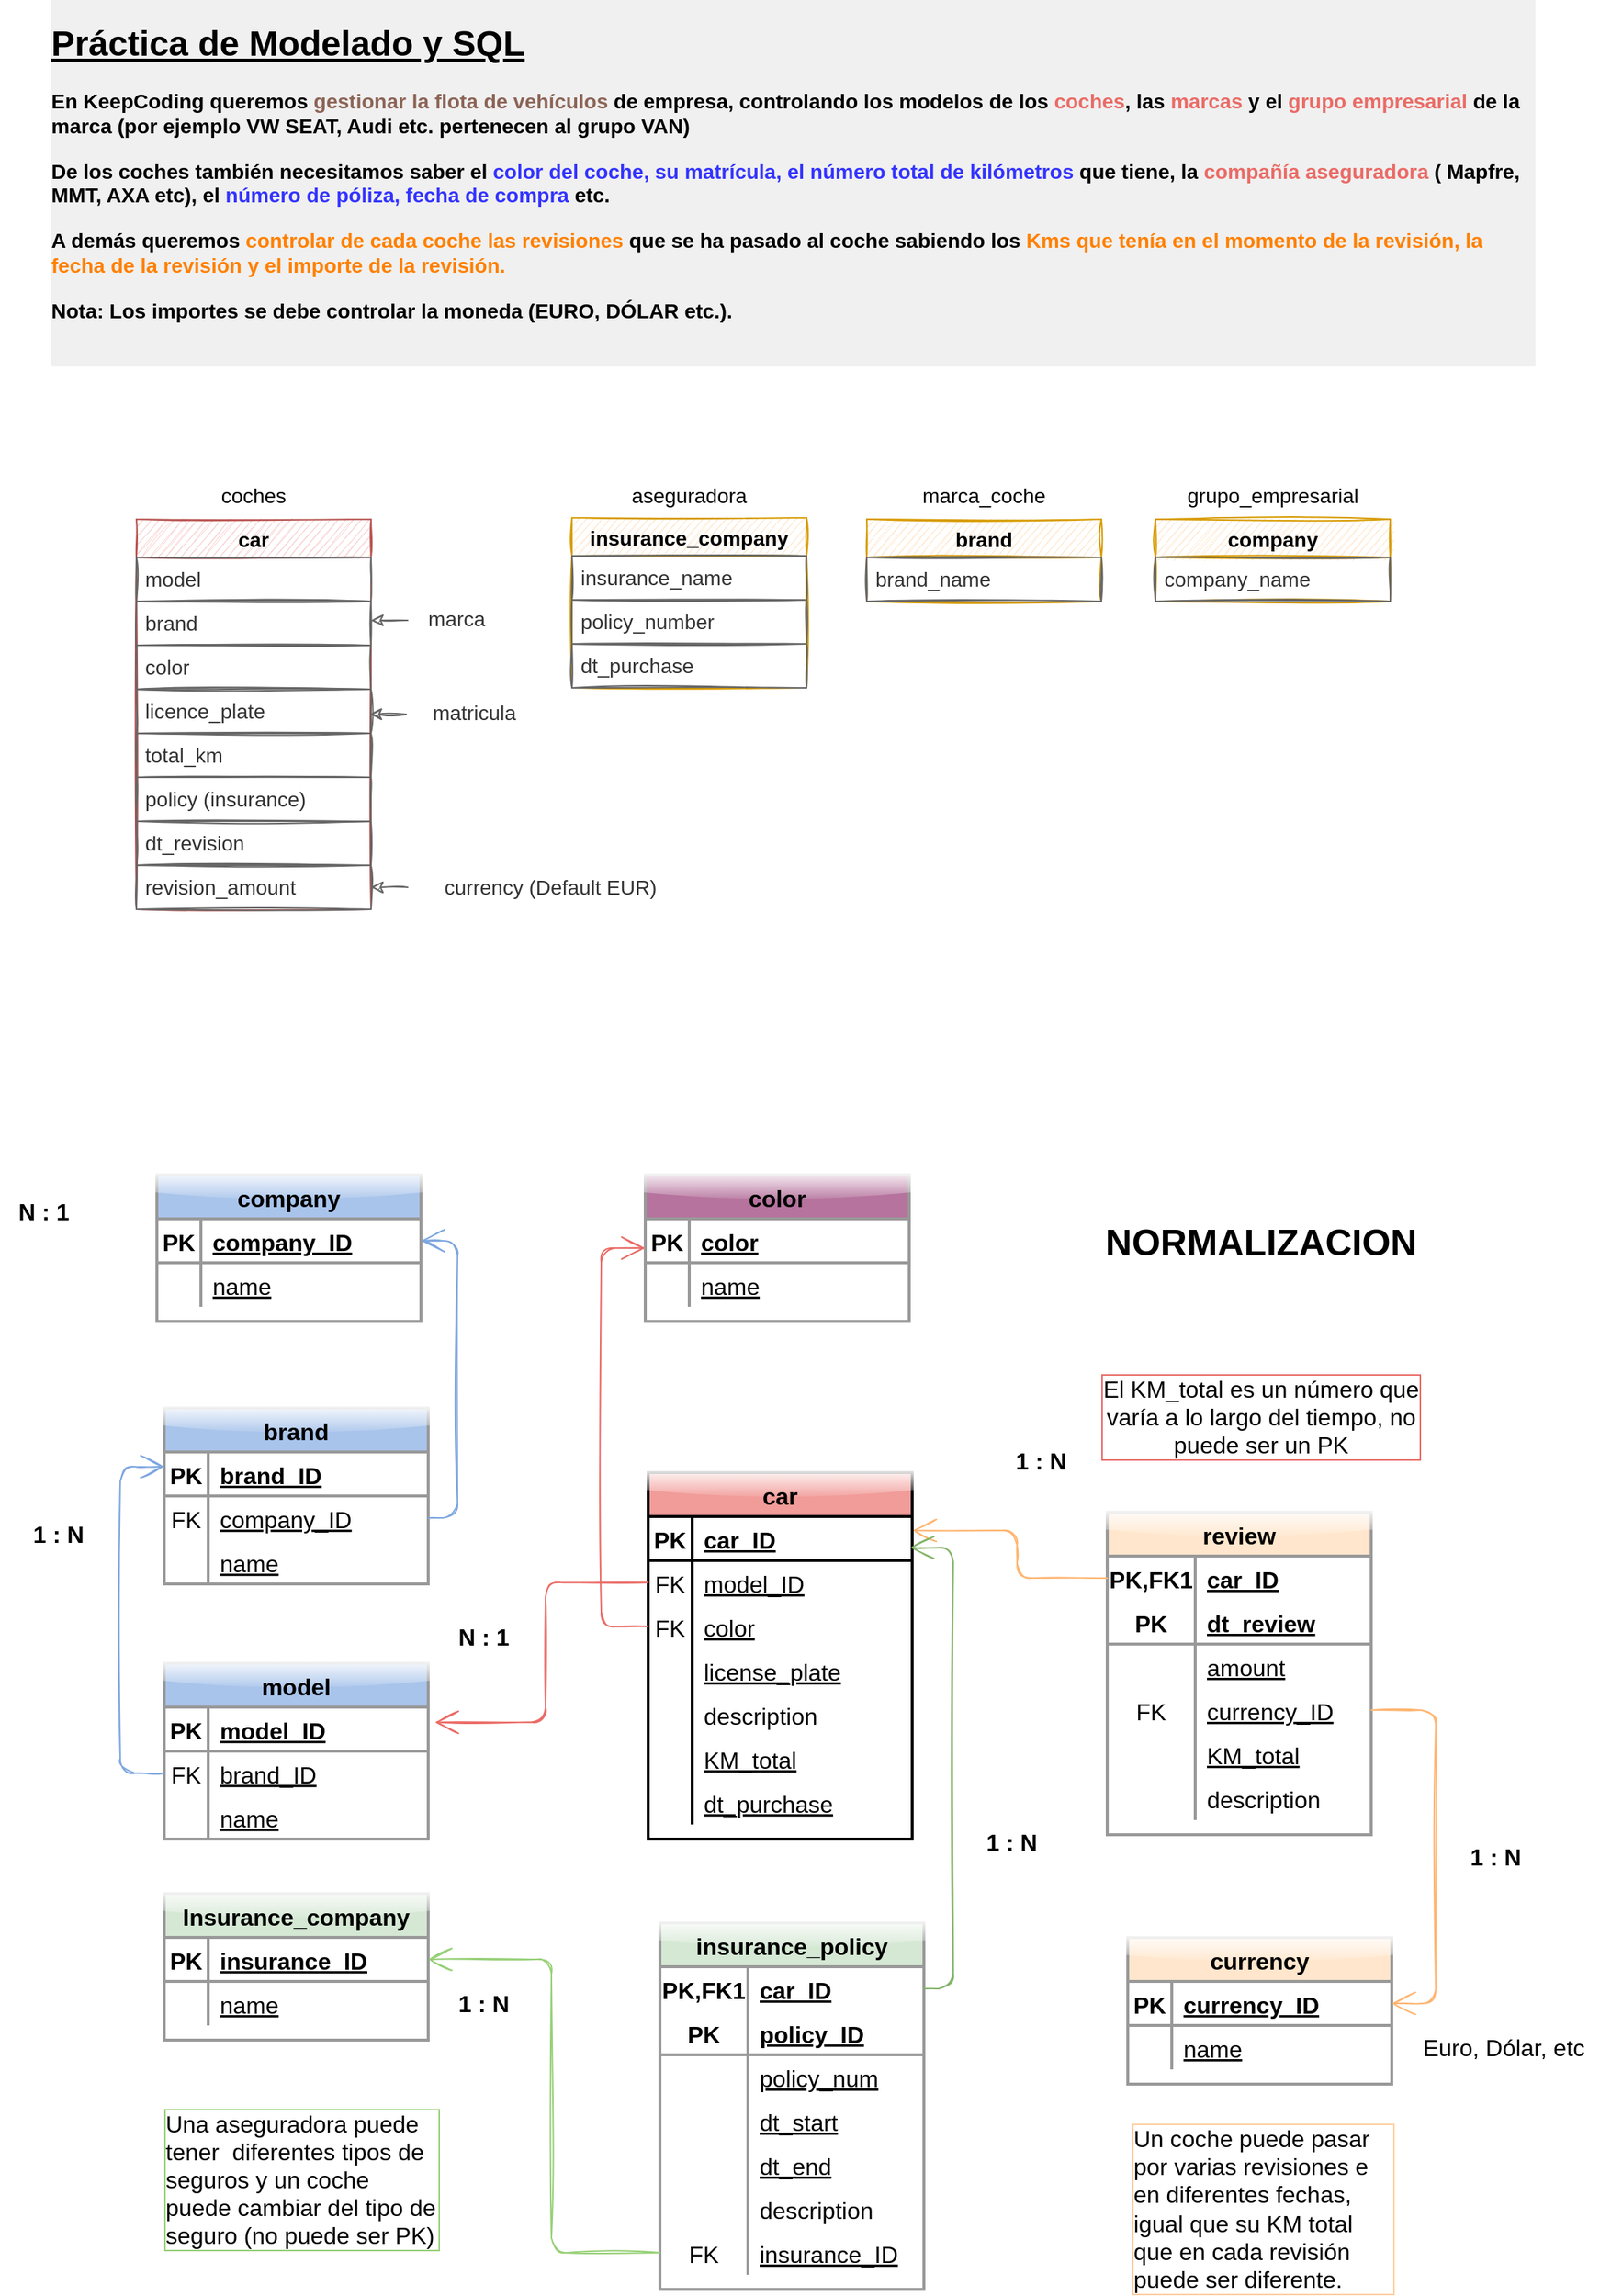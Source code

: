 <mxfile version="20.3.0" type="device" pages="2"><diagram id="R2lEEEUBdFMjLlhIrx00" name="ENTIDADES PRINCIPALES"><mxGraphModel dx="1038" dy="649" grid="1" gridSize="10" guides="0" tooltips="1" connect="1" arrows="0" fold="1" page="1" pageScale="1" pageWidth="1169" pageHeight="827" background="none" math="0" shadow="0" extFonts="Permanent Marker^https://fonts.googleapis.com/css?family=Permanent+Marker"><root><mxCell id="0"/><mxCell id="1" parent="0"/><mxCell id="JIYdErDM98ouzTPisO2H-1" value="&lt;h1&gt;&lt;span style=&quot;&quot;&gt;&lt;u&gt;Práctica de Modelado y SQL&lt;/u&gt;&lt;/span&gt;&lt;/h1&gt;&lt;p style=&quot;font-size: 14px;&quot;&gt;&lt;b style=&quot;&quot;&gt;&lt;font style=&quot;font-size: 14px;&quot;&gt;En KeepCoding queremos &lt;font color=&quot;#8c6456&quot;&gt;gestionar la flota de vehículos&lt;/font&gt; de empresa, controlando los modelos de los &lt;font style=&quot;font-size: 14px;&quot; color=&quot;#ea6b66&quot;&gt;coches&lt;/font&gt;, las &lt;font style=&quot;font-size: 14px;&quot; color=&quot;#ea6b66&quot;&gt;marcas&lt;/font&gt; y el &lt;font style=&quot;font-size: 14px;&quot; color=&quot;#ea6b66&quot;&gt;grupo &lt;/font&gt;&lt;font style=&quot;font-size: 14px;&quot; color=&quot;#ea6b66&quot;&gt;empresarial&lt;/font&gt; de la marca (por ejemplo VW SEAT, Audi etc. pertenecen al grupo VAN)&lt;/font&gt;&lt;/b&gt;&lt;/p&gt;&lt;p style=&quot;font-size: 14px;&quot;&gt;&lt;b&gt;&lt;font style=&quot;font-size: 14px;&quot;&gt;De los coches también necesitamos saber el &lt;font style=&quot;font-size: 14px;&quot; color=&quot;#3333ff&quot;&gt;color del coche, su matrícula, el número total de kilómetros&lt;/font&gt; que tiene, la &lt;font color=&quot;#ea6b66&quot; style=&quot;font-size: 14px;&quot;&gt;compañía aseguradora&lt;/font&gt; ( Mapfre, MMT, AXA etc), el &lt;font style=&quot;font-size: 14px;&quot; color=&quot;#3333ff&quot;&gt;número de póliza, fecha de compra&lt;/font&gt; etc.&lt;/font&gt;&lt;/b&gt;&lt;/p&gt;&lt;p style=&quot;font-size: 14px;&quot;&gt;&lt;b&gt;&lt;font style=&quot;font-size: 14px;&quot;&gt;A demás queremos &lt;font color=&quot;#ff8000&quot; style=&quot;font-size: 14px;&quot;&gt;controlar de cada coche las revisiones&lt;/font&gt; que se ha pasado al coche sabiendo los &lt;font color=&quot;#ff8000&quot; style=&quot;font-size: 14px;&quot;&gt;Kms que tenía en el momento de la revisión, la fecha de la revisión y el importe de la revisión.&lt;/font&gt;&lt;/font&gt;&lt;/b&gt;&lt;/p&gt;&lt;p style=&quot;font-size: 14px;&quot;&gt;&lt;b style=&quot;&quot;&gt;&lt;font style=&quot;font-size: 14px;&quot;&gt;Nota: Los importes se debe controlar la moneda (EURO, DÓLAR etc.).&lt;/font&gt;&lt;/b&gt;&lt;/p&gt;&lt;p style=&quot;font-size: 14px;&quot;&gt;&lt;br&gt;&lt;/p&gt;" style="text;html=1;strokeColor=none;fillColor=none;spacing=5;spacingTop=-20;whiteSpace=wrap;overflow=hidden;rounded=0;labelBackgroundColor=#F0F0F0;" parent="1" vertex="1"><mxGeometry x="80" y="59" width="1020" height="240" as="geometry"/></mxCell><mxCell id="JIYdErDM98ouzTPisO2H-2" value="car" style="swimlane;fontStyle=1;childLayout=stackLayout;horizontal=1;startSize=26;horizontalStack=0;resizeParent=1;resizeParentMax=0;resizeLast=0;collapsible=1;marginBottom=0;align=center;fontSize=14;fillColor=#f8cecc;strokeColor=#b85450;sketch=1;" parent="1" vertex="1"><mxGeometry x="143" y="403" width="160" height="266" as="geometry"/></mxCell><mxCell id="JIYdErDM98ouzTPisO2H-4" value="model" style="text;strokeColor=#666666;fillColor=none;spacingLeft=4;spacingRight=4;overflow=hidden;rotatable=0;points=[[0,0.5],[1,0.5]];portConstraint=eastwest;fontSize=14;fontColor=#333333;sketch=1;" parent="JIYdErDM98ouzTPisO2H-2" vertex="1"><mxGeometry y="26" width="160" height="30" as="geometry"/></mxCell><mxCell id="JIYdErDM98ouzTPisO2H-41" value="brand" style="text;strokeColor=#666666;fillColor=none;spacingLeft=4;spacingRight=4;overflow=hidden;rotatable=0;points=[[0,0.5],[1,0.5]];portConstraint=eastwest;fontSize=14;fontColor=#333333;sketch=1;" parent="JIYdErDM98ouzTPisO2H-2" vertex="1"><mxGeometry y="56" width="160" height="30" as="geometry"/></mxCell><mxCell id="JIYdErDM98ouzTPisO2H-5" value="color" style="text;strokeColor=#666666;fillColor=none;spacingLeft=4;spacingRight=4;overflow=hidden;rotatable=0;points=[[0,0.5],[1,0.5]];portConstraint=eastwest;fontSize=14;fontColor=#333333;sketch=1;" parent="JIYdErDM98ouzTPisO2H-2" vertex="1"><mxGeometry y="86" width="160" height="30" as="geometry"/></mxCell><mxCell id="JIYdErDM98ouzTPisO2H-6" value="licence_plate" style="text;strokeColor=#666666;fillColor=none;spacingLeft=4;spacingRight=4;overflow=hidden;rotatable=0;points=[[0,0.5],[1,0.5]];portConstraint=eastwest;fontSize=14;fontColor=#333333;sketch=1;" parent="JIYdErDM98ouzTPisO2H-2" vertex="1"><mxGeometry y="116" width="160" height="30" as="geometry"/></mxCell><mxCell id="JIYdErDM98ouzTPisO2H-7" value="total_km" style="text;strokeColor=#666666;fillColor=none;spacingLeft=4;spacingRight=4;overflow=hidden;rotatable=0;points=[[0,0.5],[1,0.5]];portConstraint=eastwest;fontSize=14;fontColor=#333333;sketch=1;" parent="JIYdErDM98ouzTPisO2H-2" vertex="1"><mxGeometry y="146" width="160" height="30" as="geometry"/></mxCell><mxCell id="JIYdErDM98ouzTPisO2H-8" value="policy (insurance)" style="text;strokeColor=#666666;fillColor=none;spacingLeft=4;spacingRight=4;overflow=hidden;rotatable=0;points=[[0,0.5],[1,0.5]];portConstraint=eastwest;fontSize=14;fontColor=#333333;sketch=1;" parent="JIYdErDM98ouzTPisO2H-2" vertex="1"><mxGeometry y="176" width="160" height="30" as="geometry"/></mxCell><mxCell id="JIYdErDM98ouzTPisO2H-9" value="dt_revision" style="text;strokeColor=#666666;fillColor=none;spacingLeft=4;spacingRight=4;overflow=hidden;rotatable=0;points=[[0,0.5],[1,0.5]];portConstraint=eastwest;fontSize=14;fontColor=#333333;sketch=1;" parent="JIYdErDM98ouzTPisO2H-2" vertex="1"><mxGeometry y="206" width="160" height="30" as="geometry"/></mxCell><mxCell id="JIYdErDM98ouzTPisO2H-10" value="revision_amount" style="text;strokeColor=#666666;fillColor=none;spacingLeft=4;spacingRight=4;overflow=hidden;rotatable=0;points=[[0,0.5],[1,0.5]];portConstraint=eastwest;fontSize=14;fontColor=#333333;sketch=1;" parent="JIYdErDM98ouzTPisO2H-2" vertex="1"><mxGeometry y="236" width="160" height="30" as="geometry"/></mxCell><mxCell id="JIYdErDM98ouzTPisO2H-11" value="brand" style="swimlane;fontStyle=1;childLayout=stackLayout;horizontal=1;startSize=26;horizontalStack=0;resizeParent=1;resizeParentMax=0;resizeLast=0;collapsible=1;marginBottom=0;align=center;fontSize=14;fillColor=#ffe6cc;strokeColor=#d79b00;sketch=1;" parent="1" vertex="1"><mxGeometry x="641" y="403" width="160" height="56" as="geometry"/></mxCell><mxCell id="JIYdErDM98ouzTPisO2H-12" value="brand_name" style="text;strokeColor=#666666;fillColor=none;spacingLeft=4;spacingRight=4;overflow=hidden;rotatable=0;points=[[0,0.5],[1,0.5]];portConstraint=eastwest;fontSize=14;fontColor=#333333;sketch=1;" parent="JIYdErDM98ouzTPisO2H-11" vertex="1"><mxGeometry y="26" width="160" height="30" as="geometry"/></mxCell><mxCell id="JIYdErDM98ouzTPisO2H-20" value="company" style="swimlane;fontStyle=1;childLayout=stackLayout;horizontal=1;startSize=26;horizontalStack=0;resizeParent=1;resizeParentMax=0;resizeLast=0;collapsible=1;marginBottom=0;align=center;fontSize=14;fillColor=#ffe6cc;strokeColor=#d79b00;sketch=1;" parent="1" vertex="1"><mxGeometry x="838" y="403" width="160" height="56" as="geometry"/></mxCell><mxCell id="JIYdErDM98ouzTPisO2H-21" value="company_name" style="text;strokeColor=#666666;fillColor=none;spacingLeft=4;spacingRight=4;overflow=hidden;rotatable=0;points=[[0,0.5],[1,0.5]];portConstraint=eastwest;fontSize=14;fontColor=#333333;sketch=1;" parent="JIYdErDM98ouzTPisO2H-20" vertex="1"><mxGeometry y="26" width="160" height="30" as="geometry"/></mxCell><mxCell id="JIYdErDM98ouzTPisO2H-30" value="insurance_company" style="swimlane;fontStyle=1;childLayout=stackLayout;horizontal=1;startSize=26;horizontalStack=0;resizeParent=1;resizeParentMax=0;resizeLast=0;collapsible=1;marginBottom=0;align=center;fontSize=14;fillColor=#ffe6cc;strokeColor=#d79b00;sketch=1;" parent="1" vertex="1"><mxGeometry x="440" y="402" width="160" height="116" as="geometry"/></mxCell><mxCell id="JIYdErDM98ouzTPisO2H-31" value="insurance_name" style="text;strokeColor=#666666;fillColor=none;spacingLeft=4;spacingRight=4;overflow=hidden;rotatable=0;points=[[0,0.5],[1,0.5]];portConstraint=eastwest;fontSize=14;fontColor=#333333;sketch=1;" parent="JIYdErDM98ouzTPisO2H-30" vertex="1"><mxGeometry y="26" width="160" height="30" as="geometry"/></mxCell><mxCell id="JIYdErDM98ouzTPisO2H-32" value="policy_number" style="text;strokeColor=#666666;fillColor=none;spacingLeft=4;spacingRight=4;overflow=hidden;rotatable=0;points=[[0,0.5],[1,0.5]];portConstraint=eastwest;fontSize=14;fontColor=#333333;sketch=1;" parent="JIYdErDM98ouzTPisO2H-30" vertex="1"><mxGeometry y="56" width="160" height="30" as="geometry"/></mxCell><mxCell id="JIYdErDM98ouzTPisO2H-33" value="dt_purchase" style="text;strokeColor=#666666;fillColor=none;spacingLeft=4;spacingRight=4;overflow=hidden;rotatable=0;points=[[0,0.5],[1,0.5]];portConstraint=eastwest;fontSize=14;fontColor=#333333;sketch=1;" parent="JIYdErDM98ouzTPisO2H-30" vertex="1"><mxGeometry y="86" width="160" height="30" as="geometry"/></mxCell><mxCell id="JIYdErDM98ouzTPisO2H-38" value="coches" style="text;html=1;strokeColor=none;fillColor=none;align=center;verticalAlign=middle;whiteSpace=wrap;rounded=0;labelBackgroundColor=none;fontSize=14;fontColor=#000000;sketch=1;" parent="1" vertex="1"><mxGeometry x="193" y="372" width="60" height="30" as="geometry"/></mxCell><mxCell id="JIYdErDM98ouzTPisO2H-39" value="aseguradora" style="text;html=1;strokeColor=none;fillColor=none;align=center;verticalAlign=middle;whiteSpace=wrap;rounded=0;labelBackgroundColor=none;fontSize=14;fontColor=#000000;sketch=1;" parent="1" vertex="1"><mxGeometry x="490" y="372" width="60" height="30" as="geometry"/></mxCell><mxCell id="JIYdErDM98ouzTPisO2H-40" value="marca_coche" style="text;html=1;strokeColor=none;fillColor=none;align=center;verticalAlign=middle;whiteSpace=wrap;rounded=0;labelBackgroundColor=none;fontSize=14;fontColor=#000000;sketch=1;" parent="1" vertex="1"><mxGeometry x="691" y="372" width="60" height="30" as="geometry"/></mxCell><mxCell id="JIYdErDM98ouzTPisO2H-42" value="grupo_empresarial" style="text;html=1;strokeColor=none;fillColor=none;align=center;verticalAlign=middle;whiteSpace=wrap;rounded=0;labelBackgroundColor=none;fontSize=14;fontColor=#000000;sketch=1;" parent="1" vertex="1"><mxGeometry x="888" y="372" width="60" height="30" as="geometry"/></mxCell><mxCell id="JIYdErDM98ouzTPisO2H-44" style="edgeStyle=orthogonalEdgeStyle;rounded=0;orthogonalLoop=1;jettySize=auto;html=1;exitX=0;exitY=0.5;exitDx=0;exitDy=0;entryX=1;entryY=0.5;entryDx=0;entryDy=0;fontSize=14;fontColor=#8C6456;sketch=1;fillColor=#f5f5f5;strokeColor=#666666;" parent="1" source="JIYdErDM98ouzTPisO2H-43" target="JIYdErDM98ouzTPisO2H-10" edge="1"><mxGeometry relative="1" as="geometry"/></mxCell><mxCell id="JIYdErDM98ouzTPisO2H-43" value="currency (Default EUR)" style="text;html=1;strokeColor=none;fillColor=none;align=center;verticalAlign=middle;whiteSpace=wrap;rounded=0;labelBackgroundColor=none;fontSize=14;fontColor=#333333;sketch=1;" parent="1" vertex="1"><mxGeometry x="328" y="639" width="195" height="30" as="geometry"/></mxCell><mxCell id="cc6BA3FRzPruBxwZR8Jq-24" value="car" style="shape=table;startSize=30;container=1;collapsible=1;childLayout=tableLayout;fixedRows=1;rowLines=0;fontStyle=1;align=center;resizeLast=1;rounded=0;glass=1;fontSize=16;fillColor=#F19C99;strokeColor=#000000;swimlaneLine=1;shadow=0;sketch=0;fillStyle=solid;gradientColor=none;strokeWidth=2;" parent="1" vertex="1"><mxGeometry x="492" y="1053" width="180" height="250" as="geometry"/></mxCell><mxCell id="cc6BA3FRzPruBxwZR8Jq-25" value="" style="shape=tableRow;horizontal=0;startSize=0;swimlaneHead=0;swimlaneBody=0;fillColor=none;collapsible=0;dropTarget=0;points=[[0,0.5],[1,0.5]];portConstraint=eastwest;top=0;left=0;right=0;bottom=1;rounded=1;glass=1;fontSize=16;strokeColor=#000000;strokeWidth=2;" parent="cc6BA3FRzPruBxwZR8Jq-24" vertex="1"><mxGeometry y="30" width="180" height="30" as="geometry"/></mxCell><mxCell id="cc6BA3FRzPruBxwZR8Jq-26" value="PK" style="shape=partialRectangle;connectable=0;fillColor=none;top=0;left=0;bottom=0;right=0;fontStyle=1;overflow=hidden;rounded=1;glass=1;fontSize=16;strokeColor=#000000;strokeWidth=2;" parent="cc6BA3FRzPruBxwZR8Jq-25" vertex="1"><mxGeometry width="30" height="30" as="geometry"><mxRectangle width="30" height="30" as="alternateBounds"/></mxGeometry></mxCell><mxCell id="cc6BA3FRzPruBxwZR8Jq-27" value="car_ID" style="shape=partialRectangle;connectable=0;fillColor=none;top=0;left=0;bottom=0;right=0;align=left;spacingLeft=6;fontStyle=5;overflow=hidden;rounded=1;glass=1;fontSize=16;strokeColor=#000000;strokeWidth=2;" parent="cc6BA3FRzPruBxwZR8Jq-25" vertex="1"><mxGeometry x="30" width="150" height="30" as="geometry"><mxRectangle width="150" height="30" as="alternateBounds"/></mxGeometry></mxCell><mxCell id="cc6BA3FRzPruBxwZR8Jq-28" value="" style="shape=tableRow;horizontal=0;startSize=0;swimlaneHead=0;swimlaneBody=0;fillColor=none;collapsible=0;dropTarget=0;points=[[0,0.5],[1,0.5]];portConstraint=eastwest;top=0;left=0;right=0;bottom=0;rounded=1;glass=1;fontSize=16;strokeColor=#000000;strokeWidth=2;" parent="cc6BA3FRzPruBxwZR8Jq-24" vertex="1"><mxGeometry y="60" width="180" height="30" as="geometry"/></mxCell><mxCell id="cc6BA3FRzPruBxwZR8Jq-29" value="FK" style="shape=partialRectangle;connectable=0;fillColor=none;top=0;left=0;bottom=0;right=0;editable=1;overflow=hidden;rounded=1;glass=1;fontSize=16;strokeColor=#000000;strokeWidth=2;" parent="cc6BA3FRzPruBxwZR8Jq-28" vertex="1"><mxGeometry width="30" height="30" as="geometry"><mxRectangle width="30" height="30" as="alternateBounds"/></mxGeometry></mxCell><mxCell id="cc6BA3FRzPruBxwZR8Jq-30" value="model_ID" style="shape=partialRectangle;connectable=0;fillColor=none;top=0;left=0;bottom=0;right=0;align=left;spacingLeft=6;overflow=hidden;rounded=1;glass=1;fontSize=16;fontStyle=4;strokeColor=#000000;strokeWidth=2;" parent="cc6BA3FRzPruBxwZR8Jq-28" vertex="1"><mxGeometry x="30" width="150" height="30" as="geometry"><mxRectangle width="150" height="30" as="alternateBounds"/></mxGeometry></mxCell><mxCell id="cc6BA3FRzPruBxwZR8Jq-40" value="" style="shape=tableRow;horizontal=0;startSize=0;swimlaneHead=0;swimlaneBody=0;fillColor=none;collapsible=0;dropTarget=0;points=[[0,0.5],[1,0.5]];portConstraint=eastwest;top=0;left=0;right=0;bottom=0;rounded=1;glass=1;fontSize=16;strokeColor=#000000;strokeWidth=2;" parent="cc6BA3FRzPruBxwZR8Jq-24" vertex="1"><mxGeometry y="90" width="180" height="30" as="geometry"/></mxCell><mxCell id="cc6BA3FRzPruBxwZR8Jq-41" value="FK" style="shape=partialRectangle;connectable=0;fillColor=none;top=0;left=0;bottom=0;right=0;editable=1;overflow=hidden;rounded=1;glass=1;fontSize=16;strokeColor=#000000;strokeWidth=2;" parent="cc6BA3FRzPruBxwZR8Jq-40" vertex="1"><mxGeometry width="30" height="30" as="geometry"><mxRectangle width="30" height="30" as="alternateBounds"/></mxGeometry></mxCell><mxCell id="cc6BA3FRzPruBxwZR8Jq-42" value="color" style="shape=partialRectangle;connectable=0;fillColor=none;top=0;left=0;bottom=0;right=0;align=left;spacingLeft=6;overflow=hidden;rounded=1;glass=1;fontSize=16;fontStyle=4;strokeColor=#000000;strokeWidth=2;" parent="cc6BA3FRzPruBxwZR8Jq-40" vertex="1"><mxGeometry x="30" width="150" height="30" as="geometry"><mxRectangle width="150" height="30" as="alternateBounds"/></mxGeometry></mxCell><mxCell id="cc6BA3FRzPruBxwZR8Jq-34" value="" style="shape=tableRow;horizontal=0;startSize=0;swimlaneHead=0;swimlaneBody=0;fillColor=none;collapsible=0;dropTarget=0;points=[[0,0.5],[1,0.5]];portConstraint=eastwest;top=0;left=0;right=0;bottom=0;rounded=1;glass=1;fontSize=16;strokeColor=#000000;strokeWidth=2;" parent="cc6BA3FRzPruBxwZR8Jq-24" vertex="1"><mxGeometry y="120" width="180" height="30" as="geometry"/></mxCell><mxCell id="cc6BA3FRzPruBxwZR8Jq-35" value="" style="shape=partialRectangle;connectable=0;fillColor=none;top=0;left=0;bottom=0;right=0;editable=1;overflow=hidden;rounded=1;glass=1;fontSize=16;strokeColor=#000000;strokeWidth=2;" parent="cc6BA3FRzPruBxwZR8Jq-34" vertex="1"><mxGeometry width="30" height="30" as="geometry"><mxRectangle width="30" height="30" as="alternateBounds"/></mxGeometry></mxCell><mxCell id="cc6BA3FRzPruBxwZR8Jq-36" value="license_plate" style="shape=partialRectangle;connectable=0;fillColor=none;top=0;left=0;bottom=0;right=0;align=left;spacingLeft=6;overflow=hidden;rounded=1;glass=1;fontSize=16;fontStyle=4;strokeColor=#000000;strokeWidth=2;" parent="cc6BA3FRzPruBxwZR8Jq-34" vertex="1"><mxGeometry x="30" width="150" height="30" as="geometry"><mxRectangle width="150" height="30" as="alternateBounds"/></mxGeometry></mxCell><mxCell id="cc6BA3FRzPruBxwZR8Jq-131" value="" style="shape=tableRow;horizontal=0;startSize=0;swimlaneHead=0;swimlaneBody=0;fillColor=none;collapsible=0;dropTarget=0;points=[[0,0.5],[1,0.5]];portConstraint=eastwest;top=0;left=0;right=0;bottom=0;rounded=1;glass=1;fontSize=16;strokeColor=#000000;strokeWidth=2;" parent="cc6BA3FRzPruBxwZR8Jq-24" vertex="1"><mxGeometry y="150" width="180" height="30" as="geometry"/></mxCell><mxCell id="cc6BA3FRzPruBxwZR8Jq-132" value="" style="shape=partialRectangle;connectable=0;fillColor=none;top=0;left=0;bottom=0;right=0;editable=1;overflow=hidden;rounded=1;glass=1;fontSize=16;strokeColor=#000000;strokeWidth=2;" parent="cc6BA3FRzPruBxwZR8Jq-131" vertex="1"><mxGeometry width="30" height="30" as="geometry"><mxRectangle width="30" height="30" as="alternateBounds"/></mxGeometry></mxCell><mxCell id="cc6BA3FRzPruBxwZR8Jq-133" value="description" style="shape=partialRectangle;connectable=0;fillColor=none;top=0;left=0;bottom=0;right=0;align=left;spacingLeft=6;overflow=hidden;rounded=1;glass=1;fontSize=16;fontStyle=0;strokeColor=#000000;strokeWidth=2;" parent="cc6BA3FRzPruBxwZR8Jq-131" vertex="1"><mxGeometry x="30" width="150" height="30" as="geometry"><mxRectangle width="150" height="30" as="alternateBounds"/></mxGeometry></mxCell><mxCell id="cc6BA3FRzPruBxwZR8Jq-336" value="" style="shape=tableRow;horizontal=0;startSize=0;swimlaneHead=0;swimlaneBody=0;fillColor=none;collapsible=0;dropTarget=0;points=[[0,0.5],[1,0.5]];portConstraint=eastwest;top=0;left=0;right=0;bottom=0;rounded=1;glass=1;fontSize=16;strokeColor=#000000;strokeWidth=2;" parent="cc6BA3FRzPruBxwZR8Jq-24" vertex="1"><mxGeometry y="180" width="180" height="30" as="geometry"/></mxCell><mxCell id="cc6BA3FRzPruBxwZR8Jq-337" value="" style="shape=partialRectangle;connectable=0;fillColor=none;top=0;left=0;bottom=0;right=0;editable=1;overflow=hidden;rounded=1;glass=1;fontSize=16;strokeColor=#000000;strokeWidth=2;" parent="cc6BA3FRzPruBxwZR8Jq-336" vertex="1"><mxGeometry width="30" height="30" as="geometry"><mxRectangle width="30" height="30" as="alternateBounds"/></mxGeometry></mxCell><mxCell id="cc6BA3FRzPruBxwZR8Jq-338" value="KM_total" style="shape=partialRectangle;connectable=0;fillColor=none;top=0;left=0;bottom=0;right=0;align=left;spacingLeft=6;overflow=hidden;rounded=1;glass=1;fontSize=16;fontStyle=4;strokeColor=#000000;strokeWidth=2;" parent="cc6BA3FRzPruBxwZR8Jq-336" vertex="1"><mxGeometry x="30" width="150" height="30" as="geometry"><mxRectangle width="150" height="30" as="alternateBounds"/></mxGeometry></mxCell><mxCell id="Mi3hHQLmiLD4UwucxYkL-1" value="" style="shape=tableRow;horizontal=0;startSize=0;swimlaneHead=0;swimlaneBody=0;fillColor=none;collapsible=0;dropTarget=0;points=[[0,0.5],[1,0.5]];portConstraint=eastwest;top=0;left=0;right=0;bottom=0;rounded=1;glass=1;fontSize=16;strokeColor=#000000;strokeWidth=2;" parent="cc6BA3FRzPruBxwZR8Jq-24" vertex="1"><mxGeometry y="210" width="180" height="30" as="geometry"/></mxCell><mxCell id="Mi3hHQLmiLD4UwucxYkL-2" value="" style="shape=partialRectangle;connectable=0;fillColor=none;top=0;left=0;bottom=0;right=0;editable=1;overflow=hidden;rounded=1;glass=1;fontSize=16;strokeColor=#000000;strokeWidth=2;" parent="Mi3hHQLmiLD4UwucxYkL-1" vertex="1"><mxGeometry width="30" height="30" as="geometry"><mxRectangle width="30" height="30" as="alternateBounds"/></mxGeometry></mxCell><mxCell id="Mi3hHQLmiLD4UwucxYkL-3" value="dt_purchase" style="shape=partialRectangle;connectable=0;fillColor=none;top=0;left=0;bottom=0;right=0;align=left;spacingLeft=6;overflow=hidden;rounded=1;glass=1;fontSize=16;fontStyle=4;strokeColor=#000000;strokeWidth=2;" parent="Mi3hHQLmiLD4UwucxYkL-1" vertex="1"><mxGeometry x="30" width="150" height="30" as="geometry"><mxRectangle width="150" height="30" as="alternateBounds"/></mxGeometry></mxCell><mxCell id="cc6BA3FRzPruBxwZR8Jq-104" value="brand" style="shape=table;startSize=30;container=1;collapsible=1;childLayout=tableLayout;fixedRows=1;rowLines=0;fontStyle=1;align=center;resizeLast=1;rounded=0;shadow=0;glass=1;sketch=0;fillStyle=auto;strokeColor=#999999;strokeWidth=2;fontSize=16;fontColor=#000000;fillColor=#A9C4EB;gradientColor=none;" parent="1" vertex="1"><mxGeometry x="162" y="1009" width="180" height="120" as="geometry"/></mxCell><mxCell id="cc6BA3FRzPruBxwZR8Jq-105" value="" style="shape=tableRow;horizontal=0;startSize=0;swimlaneHead=0;swimlaneBody=0;fillColor=none;collapsible=0;dropTarget=0;points=[[0,0.5],[1,0.5]];portConstraint=eastwest;top=0;left=0;right=0;bottom=1;rounded=0;shadow=0;glass=1;sketch=0;fillStyle=auto;strokeColor=#999999;strokeWidth=2;fontSize=16;fontColor=#000000;" parent="cc6BA3FRzPruBxwZR8Jq-104" vertex="1"><mxGeometry y="30" width="180" height="30" as="geometry"/></mxCell><mxCell id="cc6BA3FRzPruBxwZR8Jq-106" value="PK" style="shape=partialRectangle;connectable=0;fillColor=none;top=0;left=0;bottom=0;right=0;fontStyle=1;overflow=hidden;rounded=0;shadow=0;glass=1;sketch=0;fillStyle=auto;strokeColor=#999999;strokeWidth=2;fontSize=16;fontColor=#000000;" parent="cc6BA3FRzPruBxwZR8Jq-105" vertex="1"><mxGeometry width="30" height="30" as="geometry"><mxRectangle width="30" height="30" as="alternateBounds"/></mxGeometry></mxCell><mxCell id="cc6BA3FRzPruBxwZR8Jq-107" value="brand_ID" style="shape=partialRectangle;connectable=0;fillColor=none;top=0;left=0;bottom=0;right=0;align=left;spacingLeft=6;fontStyle=5;overflow=hidden;rounded=0;shadow=0;glass=1;sketch=0;fillStyle=auto;strokeColor=#999999;strokeWidth=2;fontSize=16;fontColor=#000000;" parent="cc6BA3FRzPruBxwZR8Jq-105" vertex="1"><mxGeometry x="30" width="150" height="30" as="geometry"><mxRectangle width="150" height="30" as="alternateBounds"/></mxGeometry></mxCell><mxCell id="cc6BA3FRzPruBxwZR8Jq-108" value="" style="shape=tableRow;horizontal=0;startSize=0;swimlaneHead=0;swimlaneBody=0;fillColor=none;collapsible=0;dropTarget=0;points=[[0,0.5],[1,0.5]];portConstraint=eastwest;top=0;left=0;right=0;bottom=0;rounded=0;shadow=0;glass=1;sketch=0;fillStyle=auto;strokeColor=#999999;strokeWidth=2;fontSize=16;fontColor=#000000;" parent="cc6BA3FRzPruBxwZR8Jq-104" vertex="1"><mxGeometry y="60" width="180" height="30" as="geometry"/></mxCell><mxCell id="cc6BA3FRzPruBxwZR8Jq-109" value="FK" style="shape=partialRectangle;connectable=0;fillColor=none;top=0;left=0;bottom=0;right=0;editable=1;overflow=hidden;rounded=0;shadow=0;glass=1;sketch=0;fillStyle=auto;strokeColor=#999999;strokeWidth=2;fontSize=16;fontColor=#000000;fontStyle=0" parent="cc6BA3FRzPruBxwZR8Jq-108" vertex="1"><mxGeometry width="30" height="30" as="geometry"><mxRectangle width="30" height="30" as="alternateBounds"/></mxGeometry></mxCell><mxCell id="cc6BA3FRzPruBxwZR8Jq-110" value="company_ID" style="shape=partialRectangle;connectable=0;fillColor=none;top=0;left=0;bottom=0;right=0;align=left;spacingLeft=6;overflow=hidden;rounded=0;shadow=0;glass=1;sketch=0;fillStyle=auto;strokeColor=#999999;strokeWidth=2;fontSize=16;fontColor=#000000;fontStyle=4" parent="cc6BA3FRzPruBxwZR8Jq-108" vertex="1"><mxGeometry x="30" width="150" height="30" as="geometry"><mxRectangle width="150" height="30" as="alternateBounds"/></mxGeometry></mxCell><mxCell id="cc6BA3FRzPruBxwZR8Jq-134" value="" style="shape=tableRow;horizontal=0;startSize=0;swimlaneHead=0;swimlaneBody=0;fillColor=none;collapsible=0;dropTarget=0;points=[[0,0.5],[1,0.5]];portConstraint=eastwest;top=0;left=0;right=0;bottom=0;rounded=0;shadow=0;glass=1;sketch=0;fillStyle=auto;strokeColor=#999999;strokeWidth=2;fontSize=16;fontColor=#000000;" parent="cc6BA3FRzPruBxwZR8Jq-104" vertex="1"><mxGeometry y="90" width="180" height="30" as="geometry"/></mxCell><mxCell id="cc6BA3FRzPruBxwZR8Jq-135" value="" style="shape=partialRectangle;connectable=0;fillColor=none;top=0;left=0;bottom=0;right=0;editable=1;overflow=hidden;rounded=0;shadow=0;glass=1;sketch=0;fillStyle=auto;strokeColor=#999999;strokeWidth=2;fontSize=16;fontColor=#000000;" parent="cc6BA3FRzPruBxwZR8Jq-134" vertex="1"><mxGeometry width="30" height="30" as="geometry"><mxRectangle width="30" height="30" as="alternateBounds"/></mxGeometry></mxCell><mxCell id="cc6BA3FRzPruBxwZR8Jq-136" value="name" style="shape=partialRectangle;connectable=0;fillColor=none;top=0;left=0;bottom=0;right=0;align=left;spacingLeft=6;overflow=hidden;rounded=0;shadow=0;glass=1;sketch=0;fillStyle=auto;strokeColor=#999999;strokeWidth=2;fontSize=16;fontColor=#000000;fontStyle=4" parent="cc6BA3FRzPruBxwZR8Jq-134" vertex="1"><mxGeometry x="30" width="150" height="30" as="geometry"><mxRectangle width="150" height="30" as="alternateBounds"/></mxGeometry></mxCell><mxCell id="cc6BA3FRzPruBxwZR8Jq-118" value="company" style="shape=table;startSize=30;container=1;collapsible=1;childLayout=tableLayout;fixedRows=1;rowLines=0;fontStyle=1;align=center;resizeLast=1;rounded=0;shadow=0;glass=1;sketch=0;fillStyle=auto;strokeColor=#999999;strokeWidth=2;fontSize=16;fontColor=#000000;fillColor=#A9C4EB;gradientColor=none;" parent="1" vertex="1"><mxGeometry x="157" y="850" width="180" height="100" as="geometry"/></mxCell><mxCell id="cc6BA3FRzPruBxwZR8Jq-119" value="" style="shape=tableRow;horizontal=0;startSize=0;swimlaneHead=0;swimlaneBody=0;fillColor=none;collapsible=0;dropTarget=0;points=[[0,0.5],[1,0.5]];portConstraint=eastwest;top=0;left=0;right=0;bottom=1;rounded=0;shadow=0;glass=1;sketch=0;fillStyle=auto;strokeColor=#999999;strokeWidth=2;fontSize=16;fontColor=#000000;" parent="cc6BA3FRzPruBxwZR8Jq-118" vertex="1"><mxGeometry y="30" width="180" height="30" as="geometry"/></mxCell><mxCell id="cc6BA3FRzPruBxwZR8Jq-120" value="PK" style="shape=partialRectangle;connectable=0;fillColor=none;top=0;left=0;bottom=0;right=0;fontStyle=1;overflow=hidden;rounded=0;shadow=0;glass=1;sketch=0;fillStyle=auto;strokeColor=#999999;strokeWidth=2;fontSize=16;fontColor=#000000;" parent="cc6BA3FRzPruBxwZR8Jq-119" vertex="1"><mxGeometry width="30" height="30" as="geometry"><mxRectangle width="30" height="30" as="alternateBounds"/></mxGeometry></mxCell><mxCell id="cc6BA3FRzPruBxwZR8Jq-121" value="company_ID" style="shape=partialRectangle;connectable=0;fillColor=none;top=0;left=0;bottom=0;right=0;align=left;spacingLeft=6;fontStyle=5;overflow=hidden;rounded=0;shadow=0;glass=1;sketch=0;fillStyle=auto;strokeColor=#999999;strokeWidth=2;fontSize=16;fontColor=#000000;" parent="cc6BA3FRzPruBxwZR8Jq-119" vertex="1"><mxGeometry x="30" width="150" height="30" as="geometry"><mxRectangle width="150" height="30" as="alternateBounds"/></mxGeometry></mxCell><mxCell id="cc6BA3FRzPruBxwZR8Jq-122" value="" style="shape=tableRow;horizontal=0;startSize=0;swimlaneHead=0;swimlaneBody=0;fillColor=none;collapsible=0;dropTarget=0;points=[[0,0.5],[1,0.5]];portConstraint=eastwest;top=0;left=0;right=0;bottom=0;rounded=0;shadow=0;glass=1;sketch=0;fillStyle=auto;strokeColor=#999999;strokeWidth=2;fontSize=16;fontColor=#000000;" parent="cc6BA3FRzPruBxwZR8Jq-118" vertex="1"><mxGeometry y="60" width="180" height="30" as="geometry"/></mxCell><mxCell id="cc6BA3FRzPruBxwZR8Jq-123" value="" style="shape=partialRectangle;connectable=0;fillColor=none;top=0;left=0;bottom=0;right=0;editable=1;overflow=hidden;rounded=0;shadow=0;glass=1;sketch=0;fillStyle=auto;strokeColor=#999999;strokeWidth=2;fontSize=16;fontColor=#000000;" parent="cc6BA3FRzPruBxwZR8Jq-122" vertex="1"><mxGeometry width="30" height="30" as="geometry"><mxRectangle width="30" height="30" as="alternateBounds"/></mxGeometry></mxCell><mxCell id="cc6BA3FRzPruBxwZR8Jq-124" value="name" style="shape=partialRectangle;connectable=0;fillColor=none;top=0;left=0;bottom=0;right=0;align=left;spacingLeft=6;overflow=hidden;rounded=0;shadow=0;glass=1;sketch=0;fillStyle=auto;strokeColor=#999999;strokeWidth=2;fontSize=16;fontColor=#000000;fontStyle=4" parent="cc6BA3FRzPruBxwZR8Jq-122" vertex="1"><mxGeometry x="30" width="150" height="30" as="geometry"><mxRectangle width="150" height="30" as="alternateBounds"/></mxGeometry></mxCell><mxCell id="cc6BA3FRzPruBxwZR8Jq-137" style="edgeStyle=orthogonalEdgeStyle;rounded=1;sketch=1;orthogonalLoop=1;jettySize=auto;html=1;exitX=1;exitY=0.5;exitDx=0;exitDy=0;entryX=1;entryY=0.5;entryDx=0;entryDy=0;strokeColor=#7EA6E0;fontSize=12;fontColor=#000000;endArrow=open;startSize=14;endSize=14;" parent="1" source="cc6BA3FRzPruBxwZR8Jq-108" target="cc6BA3FRzPruBxwZR8Jq-119" edge="1"><mxGeometry relative="1" as="geometry"/></mxCell><mxCell id="cc6BA3FRzPruBxwZR8Jq-152" value="review" style="shape=table;startSize=30;container=1;collapsible=1;childLayout=tableLayout;fixedRows=1;rowLines=0;fontStyle=1;align=center;resizeLast=1;rounded=0;shadow=0;glass=1;sketch=0;fillStyle=auto;strokeColor=#999999;strokeWidth=2;fontSize=16;fillColor=#ffe6cc;" parent="1" vertex="1"><mxGeometry x="805" y="1080" width="180" height="220" as="geometry"/></mxCell><mxCell id="cc6BA3FRzPruBxwZR8Jq-153" value="" style="shape=tableRow;horizontal=0;startSize=0;swimlaneHead=0;swimlaneBody=0;fillColor=none;collapsible=0;dropTarget=0;points=[[0,0.5],[1,0.5]];portConstraint=eastwest;top=0;left=0;right=0;bottom=0;rounded=0;shadow=0;glass=1;sketch=0;fillStyle=auto;strokeColor=#999999;strokeWidth=2;fontSize=16;fontColor=#000000;" parent="cc6BA3FRzPruBxwZR8Jq-152" vertex="1"><mxGeometry y="30" width="180" height="30" as="geometry"/></mxCell><mxCell id="cc6BA3FRzPruBxwZR8Jq-154" value="PK,FK1" style="shape=partialRectangle;connectable=0;fillColor=none;top=0;left=0;bottom=0;right=0;fontStyle=1;overflow=hidden;rounded=0;shadow=0;glass=1;sketch=0;fillStyle=auto;strokeColor=#999999;strokeWidth=2;fontSize=16;fontColor=#000000;" parent="cc6BA3FRzPruBxwZR8Jq-153" vertex="1"><mxGeometry width="60" height="30" as="geometry"><mxRectangle width="60" height="30" as="alternateBounds"/></mxGeometry></mxCell><mxCell id="cc6BA3FRzPruBxwZR8Jq-155" value="car_ID" style="shape=partialRectangle;connectable=0;fillColor=none;top=0;left=0;bottom=0;right=0;align=left;spacingLeft=6;fontStyle=5;overflow=hidden;rounded=0;shadow=0;glass=1;sketch=0;fillStyle=auto;strokeColor=#999999;strokeWidth=2;fontSize=16;fontColor=#000000;" parent="cc6BA3FRzPruBxwZR8Jq-153" vertex="1"><mxGeometry x="60" width="120" height="30" as="geometry"><mxRectangle width="120" height="30" as="alternateBounds"/></mxGeometry></mxCell><mxCell id="cc6BA3FRzPruBxwZR8Jq-156" value="" style="shape=tableRow;horizontal=0;startSize=0;swimlaneHead=0;swimlaneBody=0;fillColor=none;collapsible=0;dropTarget=0;points=[[0,0.5],[1,0.5]];portConstraint=eastwest;top=0;left=0;right=0;bottom=1;rounded=0;shadow=0;glass=1;sketch=0;fillStyle=auto;strokeColor=#999999;strokeWidth=2;fontSize=16;fontColor=#000000;" parent="cc6BA3FRzPruBxwZR8Jq-152" vertex="1"><mxGeometry y="60" width="180" height="30" as="geometry"/></mxCell><mxCell id="cc6BA3FRzPruBxwZR8Jq-157" value="PK" style="shape=partialRectangle;connectable=0;fillColor=none;top=0;left=0;bottom=0;right=0;fontStyle=1;overflow=hidden;rounded=0;shadow=0;glass=1;sketch=0;fillStyle=auto;strokeColor=#999999;strokeWidth=2;fontSize=16;fontColor=#000000;" parent="cc6BA3FRzPruBxwZR8Jq-156" vertex="1"><mxGeometry width="60" height="30" as="geometry"><mxRectangle width="60" height="30" as="alternateBounds"/></mxGeometry></mxCell><mxCell id="cc6BA3FRzPruBxwZR8Jq-158" value="dt_review" style="shape=partialRectangle;connectable=0;fillColor=none;top=0;left=0;bottom=0;right=0;align=left;spacingLeft=6;fontStyle=5;overflow=hidden;rounded=0;shadow=0;glass=1;sketch=0;fillStyle=auto;strokeColor=#999999;strokeWidth=2;fontSize=16;fontColor=#000000;" parent="cc6BA3FRzPruBxwZR8Jq-156" vertex="1"><mxGeometry x="60" width="120" height="30" as="geometry"><mxRectangle width="120" height="30" as="alternateBounds"/></mxGeometry></mxCell><mxCell id="cc6BA3FRzPruBxwZR8Jq-159" value="" style="shape=tableRow;horizontal=0;startSize=0;swimlaneHead=0;swimlaneBody=0;fillColor=none;collapsible=0;dropTarget=0;points=[[0,0.5],[1,0.5]];portConstraint=eastwest;top=0;left=0;right=0;bottom=0;rounded=0;shadow=0;glass=1;sketch=0;fillStyle=auto;strokeColor=#999999;strokeWidth=2;fontSize=16;fontColor=#000000;" parent="cc6BA3FRzPruBxwZR8Jq-152" vertex="1"><mxGeometry y="90" width="180" height="30" as="geometry"/></mxCell><mxCell id="cc6BA3FRzPruBxwZR8Jq-160" value="" style="shape=partialRectangle;connectable=0;fillColor=none;top=0;left=0;bottom=0;right=0;editable=1;overflow=hidden;rounded=0;shadow=0;glass=1;sketch=0;fillStyle=auto;strokeColor=#999999;strokeWidth=2;fontSize=16;fontColor=#000000;" parent="cc6BA3FRzPruBxwZR8Jq-159" vertex="1"><mxGeometry width="60" height="30" as="geometry"><mxRectangle width="60" height="30" as="alternateBounds"/></mxGeometry></mxCell><mxCell id="cc6BA3FRzPruBxwZR8Jq-161" value="amount" style="shape=partialRectangle;connectable=0;fillColor=none;top=0;left=0;bottom=0;right=0;align=left;spacingLeft=6;overflow=hidden;rounded=0;shadow=0;glass=1;sketch=0;fillStyle=auto;strokeColor=#999999;strokeWidth=2;fontSize=16;fontColor=#000000;fontStyle=4" parent="cc6BA3FRzPruBxwZR8Jq-159" vertex="1"><mxGeometry x="60" width="120" height="30" as="geometry"><mxRectangle width="120" height="30" as="alternateBounds"/></mxGeometry></mxCell><mxCell id="cc6BA3FRzPruBxwZR8Jq-162" value="" style="shape=tableRow;horizontal=0;startSize=0;swimlaneHead=0;swimlaneBody=0;fillColor=none;collapsible=0;dropTarget=0;points=[[0,0.5],[1,0.5]];portConstraint=eastwest;top=0;left=0;right=0;bottom=0;rounded=0;shadow=0;glass=1;sketch=0;fillStyle=auto;strokeColor=#999999;strokeWidth=2;fontSize=16;fontColor=#000000;" parent="cc6BA3FRzPruBxwZR8Jq-152" vertex="1"><mxGeometry y="120" width="180" height="30" as="geometry"/></mxCell><mxCell id="cc6BA3FRzPruBxwZR8Jq-163" value="FK" style="shape=partialRectangle;connectable=0;fillColor=none;top=0;left=0;bottom=0;right=0;editable=1;overflow=hidden;rounded=0;shadow=0;glass=1;sketch=0;fillStyle=auto;strokeColor=#999999;strokeWidth=2;fontSize=16;fontColor=#000000;fontStyle=0" parent="cc6BA3FRzPruBxwZR8Jq-162" vertex="1"><mxGeometry width="60" height="30" as="geometry"><mxRectangle width="60" height="30" as="alternateBounds"/></mxGeometry></mxCell><mxCell id="cc6BA3FRzPruBxwZR8Jq-164" value="currency_ID" style="shape=partialRectangle;connectable=0;fillColor=none;top=0;left=0;bottom=0;right=0;align=left;spacingLeft=6;overflow=hidden;rounded=0;shadow=0;glass=1;sketch=0;fillStyle=auto;strokeColor=#999999;strokeWidth=2;fontSize=16;fontColor=#000000;fontStyle=4" parent="cc6BA3FRzPruBxwZR8Jq-162" vertex="1"><mxGeometry x="60" width="120" height="30" as="geometry"><mxRectangle width="120" height="30" as="alternateBounds"/></mxGeometry></mxCell><mxCell id="cc6BA3FRzPruBxwZR8Jq-165" value="" style="shape=tableRow;horizontal=0;startSize=0;swimlaneHead=0;swimlaneBody=0;fillColor=none;collapsible=0;dropTarget=0;points=[[0,0.5],[1,0.5]];portConstraint=eastwest;top=0;left=0;right=0;bottom=0;rounded=0;shadow=0;glass=1;sketch=0;fillStyle=auto;strokeColor=#999999;strokeWidth=2;fontSize=16;fontColor=#000000;fontStyle=4" parent="cc6BA3FRzPruBxwZR8Jq-152" vertex="1"><mxGeometry y="150" width="180" height="30" as="geometry"/></mxCell><mxCell id="cc6BA3FRzPruBxwZR8Jq-166" value="" style="shape=partialRectangle;connectable=0;fillColor=none;top=0;left=0;bottom=0;right=0;editable=1;overflow=hidden;rounded=0;shadow=0;glass=1;sketch=0;fillStyle=auto;strokeColor=#999999;strokeWidth=2;fontSize=16;fontColor=#000000;" parent="cc6BA3FRzPruBxwZR8Jq-165" vertex="1"><mxGeometry width="60" height="30" as="geometry"><mxRectangle width="60" height="30" as="alternateBounds"/></mxGeometry></mxCell><mxCell id="cc6BA3FRzPruBxwZR8Jq-167" value="KM_total" style="shape=partialRectangle;connectable=0;fillColor=none;top=0;left=0;bottom=0;right=0;align=left;spacingLeft=6;overflow=hidden;rounded=0;shadow=0;glass=1;sketch=0;fillStyle=auto;strokeColor=#999999;strokeWidth=2;fontSize=16;fontColor=#000000;fontStyle=4" parent="cc6BA3FRzPruBxwZR8Jq-165" vertex="1"><mxGeometry x="60" width="120" height="30" as="geometry"><mxRectangle width="120" height="30" as="alternateBounds"/></mxGeometry></mxCell><mxCell id="cc6BA3FRzPruBxwZR8Jq-203" value="" style="shape=tableRow;horizontal=0;startSize=0;swimlaneHead=0;swimlaneBody=0;fillColor=none;collapsible=0;dropTarget=0;points=[[0,0.5],[1,0.5]];portConstraint=eastwest;top=0;left=0;right=0;bottom=0;rounded=0;shadow=0;glass=1;sketch=0;fillStyle=auto;strokeColor=#999999;strokeWidth=2;fontSize=16;fontColor=#000000;fontStyle=4" parent="cc6BA3FRzPruBxwZR8Jq-152" vertex="1"><mxGeometry y="180" width="180" height="30" as="geometry"/></mxCell><mxCell id="cc6BA3FRzPruBxwZR8Jq-204" value="" style="shape=partialRectangle;connectable=0;fillColor=none;top=0;left=0;bottom=0;right=0;editable=1;overflow=hidden;rounded=0;shadow=0;glass=1;sketch=0;fillStyle=auto;strokeColor=#999999;strokeWidth=2;fontSize=16;fontColor=#000000;" parent="cc6BA3FRzPruBxwZR8Jq-203" vertex="1"><mxGeometry width="60" height="30" as="geometry"><mxRectangle width="60" height="30" as="alternateBounds"/></mxGeometry></mxCell><mxCell id="cc6BA3FRzPruBxwZR8Jq-205" value="description" style="shape=partialRectangle;connectable=0;fillColor=none;top=0;left=0;bottom=0;right=0;align=left;spacingLeft=6;overflow=hidden;rounded=0;shadow=0;glass=1;sketch=0;fillStyle=auto;strokeColor=#999999;strokeWidth=2;fontSize=16;fontColor=#000000;fontStyle=0" parent="cc6BA3FRzPruBxwZR8Jq-203" vertex="1"><mxGeometry x="60" width="120" height="30" as="geometry"><mxRectangle width="120" height="30" as="alternateBounds"/></mxGeometry></mxCell><mxCell id="cc6BA3FRzPruBxwZR8Jq-186" value="currency" style="shape=table;startSize=30;container=1;collapsible=1;childLayout=tableLayout;fixedRows=1;rowLines=0;fontStyle=1;align=center;resizeLast=1;rounded=0;shadow=0;glass=1;sketch=0;fillStyle=auto;strokeColor=#999999;strokeWidth=2;fontSize=16;fillColor=#ffe6cc;" parent="1" vertex="1"><mxGeometry x="819" y="1370" width="180" height="100" as="geometry"/></mxCell><mxCell id="cc6BA3FRzPruBxwZR8Jq-187" value="" style="shape=tableRow;horizontal=0;startSize=0;swimlaneHead=0;swimlaneBody=0;fillColor=none;collapsible=0;dropTarget=0;points=[[0,0.5],[1,0.5]];portConstraint=eastwest;top=0;left=0;right=0;bottom=1;rounded=0;shadow=0;glass=1;sketch=0;fillStyle=auto;strokeColor=#999999;strokeWidth=2;fontSize=16;fontColor=#000000;" parent="cc6BA3FRzPruBxwZR8Jq-186" vertex="1"><mxGeometry y="30" width="180" height="30" as="geometry"/></mxCell><mxCell id="cc6BA3FRzPruBxwZR8Jq-188" value="PK" style="shape=partialRectangle;connectable=0;fillColor=none;top=0;left=0;bottom=0;right=0;fontStyle=1;overflow=hidden;rounded=0;shadow=0;glass=1;sketch=0;fillStyle=auto;strokeColor=#999999;strokeWidth=2;fontSize=16;fontColor=#000000;" parent="cc6BA3FRzPruBxwZR8Jq-187" vertex="1"><mxGeometry width="30" height="30" as="geometry"><mxRectangle width="30" height="30" as="alternateBounds"/></mxGeometry></mxCell><mxCell id="cc6BA3FRzPruBxwZR8Jq-189" value="currency_ID" style="shape=partialRectangle;connectable=0;fillColor=none;top=0;left=0;bottom=0;right=0;align=left;spacingLeft=6;fontStyle=5;overflow=hidden;rounded=0;shadow=0;glass=1;sketch=0;fillStyle=auto;strokeColor=#999999;strokeWidth=2;fontSize=16;fontColor=#000000;" parent="cc6BA3FRzPruBxwZR8Jq-187" vertex="1"><mxGeometry x="30" width="150" height="30" as="geometry"><mxRectangle width="150" height="30" as="alternateBounds"/></mxGeometry></mxCell><mxCell id="cc6BA3FRzPruBxwZR8Jq-190" value="" style="shape=tableRow;horizontal=0;startSize=0;swimlaneHead=0;swimlaneBody=0;fillColor=none;collapsible=0;dropTarget=0;points=[[0,0.5],[1,0.5]];portConstraint=eastwest;top=0;left=0;right=0;bottom=0;rounded=0;shadow=0;glass=1;sketch=0;fillStyle=auto;strokeColor=#999999;strokeWidth=2;fontSize=16;fontColor=#000000;" parent="cc6BA3FRzPruBxwZR8Jq-186" vertex="1"><mxGeometry y="60" width="180" height="30" as="geometry"/></mxCell><mxCell id="cc6BA3FRzPruBxwZR8Jq-191" value="" style="shape=partialRectangle;connectable=0;fillColor=none;top=0;left=0;bottom=0;right=0;editable=1;overflow=hidden;rounded=0;shadow=0;glass=1;sketch=0;fillStyle=auto;strokeColor=#999999;strokeWidth=2;fontSize=16;fontColor=#000000;" parent="cc6BA3FRzPruBxwZR8Jq-190" vertex="1"><mxGeometry width="30" height="30" as="geometry"><mxRectangle width="30" height="30" as="alternateBounds"/></mxGeometry></mxCell><mxCell id="cc6BA3FRzPruBxwZR8Jq-192" value="name" style="shape=partialRectangle;connectable=0;fillColor=none;top=0;left=0;bottom=0;right=0;align=left;spacingLeft=6;overflow=hidden;rounded=0;shadow=0;glass=1;sketch=0;fillStyle=auto;strokeColor=#999999;strokeWidth=2;fontSize=16;fontColor=#000000;fontStyle=4" parent="cc6BA3FRzPruBxwZR8Jq-190" vertex="1"><mxGeometry x="30" width="150" height="30" as="geometry"><mxRectangle width="150" height="30" as="alternateBounds"/></mxGeometry></mxCell><mxCell id="cc6BA3FRzPruBxwZR8Jq-200" style="edgeStyle=orthogonalEdgeStyle;rounded=1;sketch=1;orthogonalLoop=1;jettySize=auto;html=1;exitX=1;exitY=0.5;exitDx=0;exitDy=0;entryX=1;entryY=0.5;entryDx=0;entryDy=0;strokeColor=#FFB570;fontSize=12;fontColor=#000000;endArrow=open;startSize=14;endSize=14;" parent="1" source="cc6BA3FRzPruBxwZR8Jq-162" target="cc6BA3FRzPruBxwZR8Jq-187" edge="1"><mxGeometry relative="1" as="geometry"/></mxCell><mxCell id="cc6BA3FRzPruBxwZR8Jq-202" value="&lt;b&gt;&lt;font style=&quot;font-size: 25px;&quot;&gt;NORMALIZACION&lt;/font&gt;&lt;/b&gt;" style="text;html=1;strokeColor=none;fillColor=none;align=center;verticalAlign=middle;whiteSpace=wrap;rounded=0;labelBackgroundColor=none;fontSize=14;fontColor=#000000;sketch=1;" parent="1" vertex="1"><mxGeometry x="880" y="880" width="60" height="30" as="geometry"/></mxCell><mxCell id="cc6BA3FRzPruBxwZR8Jq-233" style="edgeStyle=orthogonalEdgeStyle;rounded=1;sketch=1;orthogonalLoop=1;jettySize=auto;html=1;exitX=0;exitY=0.5;exitDx=0;exitDy=0;entryX=1.002;entryY=0.317;entryDx=0;entryDy=0;strokeColor=#FFB570;fontSize=16;fontColor=#000000;endArrow=open;startSize=14;endSize=14;entryPerimeter=0;" parent="1" source="cc6BA3FRzPruBxwZR8Jq-153" target="cc6BA3FRzPruBxwZR8Jq-25" edge="1"><mxGeometry relative="1" as="geometry"/></mxCell><mxCell id="cc6BA3FRzPruBxwZR8Jq-309" value="Insurance_company" style="shape=table;startSize=30;container=1;collapsible=1;childLayout=tableLayout;fixedRows=1;rowLines=0;fontStyle=1;align=center;resizeLast=1;rounded=0;shadow=0;glass=1;sketch=0;fillStyle=auto;strokeColor=#999999;strokeWidth=2;fontSize=16;fillColor=#d5e8d4;" parent="1" vertex="1"><mxGeometry x="162" y="1340" width="180" height="100" as="geometry"/></mxCell><mxCell id="cc6BA3FRzPruBxwZR8Jq-310" value="" style="shape=tableRow;horizontal=0;startSize=0;swimlaneHead=0;swimlaneBody=0;fillColor=none;collapsible=0;dropTarget=0;points=[[0,0.5],[1,0.5]];portConstraint=eastwest;top=0;left=0;right=0;bottom=1;rounded=0;shadow=0;glass=1;sketch=0;fillStyle=auto;strokeColor=#999999;strokeWidth=2;fontSize=16;fontColor=#000000;" parent="cc6BA3FRzPruBxwZR8Jq-309" vertex="1"><mxGeometry y="30" width="180" height="30" as="geometry"/></mxCell><mxCell id="cc6BA3FRzPruBxwZR8Jq-311" value="PK" style="shape=partialRectangle;connectable=0;fillColor=none;top=0;left=0;bottom=0;right=0;fontStyle=1;overflow=hidden;rounded=0;shadow=0;glass=1;sketch=0;fillStyle=auto;strokeColor=#999999;strokeWidth=2;fontSize=16;fontColor=#000000;" parent="cc6BA3FRzPruBxwZR8Jq-310" vertex="1"><mxGeometry width="30" height="30" as="geometry"><mxRectangle width="30" height="30" as="alternateBounds"/></mxGeometry></mxCell><mxCell id="cc6BA3FRzPruBxwZR8Jq-312" value="insurance_ID" style="shape=partialRectangle;connectable=0;fillColor=none;top=0;left=0;bottom=0;right=0;align=left;spacingLeft=6;fontStyle=5;overflow=hidden;rounded=0;shadow=0;glass=1;sketch=0;fillStyle=auto;strokeColor=#999999;strokeWidth=2;fontSize=16;fontColor=#000000;" parent="cc6BA3FRzPruBxwZR8Jq-310" vertex="1"><mxGeometry x="30" width="150" height="30" as="geometry"><mxRectangle width="150" height="30" as="alternateBounds"/></mxGeometry></mxCell><mxCell id="cc6BA3FRzPruBxwZR8Jq-313" value="" style="shape=tableRow;horizontal=0;startSize=0;swimlaneHead=0;swimlaneBody=0;fillColor=none;collapsible=0;dropTarget=0;points=[[0,0.5],[1,0.5]];portConstraint=eastwest;top=0;left=0;right=0;bottom=0;rounded=0;shadow=0;glass=1;sketch=0;fillStyle=auto;strokeColor=#999999;strokeWidth=2;fontSize=16;fontColor=#000000;" parent="cc6BA3FRzPruBxwZR8Jq-309" vertex="1"><mxGeometry y="60" width="180" height="30" as="geometry"/></mxCell><mxCell id="cc6BA3FRzPruBxwZR8Jq-314" value="" style="shape=partialRectangle;connectable=0;fillColor=none;top=0;left=0;bottom=0;right=0;editable=1;overflow=hidden;rounded=0;shadow=0;glass=1;sketch=0;fillStyle=auto;strokeColor=#999999;strokeWidth=2;fontSize=16;fontColor=#000000;" parent="cc6BA3FRzPruBxwZR8Jq-313" vertex="1"><mxGeometry width="30" height="30" as="geometry"><mxRectangle width="30" height="30" as="alternateBounds"/></mxGeometry></mxCell><mxCell id="cc6BA3FRzPruBxwZR8Jq-315" value="name" style="shape=partialRectangle;connectable=0;fillColor=none;top=0;left=0;bottom=0;right=0;align=left;spacingLeft=6;overflow=hidden;rounded=0;shadow=0;glass=1;sketch=0;fillStyle=auto;strokeColor=#999999;strokeWidth=2;fontSize=16;fontColor=#000000;fontStyle=4" parent="cc6BA3FRzPruBxwZR8Jq-313" vertex="1"><mxGeometry x="30" width="150" height="30" as="geometry"><mxRectangle width="150" height="30" as="alternateBounds"/></mxGeometry></mxCell><mxCell id="cc6BA3FRzPruBxwZR8Jq-341" value="matricula" style="text;html=1;strokeColor=none;fillColor=none;align=center;verticalAlign=middle;whiteSpace=wrap;rounded=0;labelBackgroundColor=none;fontSize=14;fontColor=#333333;sketch=1;" parent="1" vertex="1"><mxGeometry x="276" y="520" width="195" height="30" as="geometry"/></mxCell><mxCell id="cc6BA3FRzPruBxwZR8Jq-342" style="edgeStyle=orthogonalEdgeStyle;rounded=0;orthogonalLoop=1;jettySize=auto;html=1;exitX=0;exitY=0.5;exitDx=0;exitDy=0;fontSize=14;fontColor=#8C6456;sketch=1;fillColor=#f5f5f5;strokeColor=#666666;" parent="1" edge="1"><mxGeometry relative="1" as="geometry"><mxPoint x="327" y="536" as="sourcePoint"/><mxPoint x="302" y="536" as="targetPoint"/></mxGeometry></mxCell><mxCell id="cc6BA3FRzPruBxwZR8Jq-343" value="Una aseguradora puede tener&amp;nbsp; diferentes tipos de seguros y un coche puede cambiar del tipo de seguro (no puede ser PK)" style="text;html=1;strokeColor=none;fillColor=none;align=left;verticalAlign=middle;whiteSpace=wrap;rounded=0;shadow=0;glass=1;sketch=0;fillStyle=auto;strokeWidth=2;fontSize=16;fontColor=#000000;labelBorderColor=#97D077;" parent="1" vertex="1"><mxGeometry x="160" y="1470" width="190" height="130" as="geometry"/></mxCell><mxCell id="cc6BA3FRzPruBxwZR8Jq-399" value="Un coche puede pasar por varias revisiones e en diferentes fechas, igual que su KM total que en cada revisión puede ser diferente.&amp;nbsp;" style="text;html=1;strokeColor=none;fillColor=none;align=left;verticalAlign=middle;whiteSpace=wrap;rounded=0;shadow=0;glass=1;labelBorderColor=#FFCE9F;sketch=0;fillStyle=auto;strokeWidth=2;fontSize=16;fontColor=#000000;" parent="1" vertex="1"><mxGeometry x="820" y="1540" width="181" height="30" as="geometry"/></mxCell><mxCell id="cc6BA3FRzPruBxwZR8Jq-400" value="model" style="shape=table;startSize=30;container=1;collapsible=1;childLayout=tableLayout;fixedRows=1;rowLines=0;fontStyle=1;align=center;resizeLast=1;rounded=0;shadow=0;glass=1;sketch=0;fillStyle=auto;strokeColor=#999999;strokeWidth=2;fontSize=16;fontColor=#000000;fillColor=#A9C4EB;gradientColor=none;" parent="1" vertex="1"><mxGeometry x="162" y="1183" width="180" height="120" as="geometry"/></mxCell><mxCell id="cc6BA3FRzPruBxwZR8Jq-401" value="" style="shape=tableRow;horizontal=0;startSize=0;swimlaneHead=0;swimlaneBody=0;fillColor=none;collapsible=0;dropTarget=0;points=[[0,0.5],[1,0.5]];portConstraint=eastwest;top=0;left=0;right=0;bottom=1;rounded=0;shadow=0;glass=1;sketch=0;fillStyle=auto;strokeColor=#999999;strokeWidth=2;fontSize=16;fontColor=#000000;" parent="cc6BA3FRzPruBxwZR8Jq-400" vertex="1"><mxGeometry y="30" width="180" height="30" as="geometry"/></mxCell><mxCell id="cc6BA3FRzPruBxwZR8Jq-402" value="PK" style="shape=partialRectangle;connectable=0;fillColor=none;top=0;left=0;bottom=0;right=0;fontStyle=1;overflow=hidden;rounded=0;shadow=0;glass=1;sketch=0;fillStyle=auto;strokeColor=#999999;strokeWidth=2;fontSize=16;fontColor=#000000;" parent="cc6BA3FRzPruBxwZR8Jq-401" vertex="1"><mxGeometry width="30" height="30" as="geometry"><mxRectangle width="30" height="30" as="alternateBounds"/></mxGeometry></mxCell><mxCell id="cc6BA3FRzPruBxwZR8Jq-403" value="model_ID" style="shape=partialRectangle;connectable=0;fillColor=none;top=0;left=0;bottom=0;right=0;align=left;spacingLeft=6;fontStyle=5;overflow=hidden;rounded=0;shadow=0;glass=1;sketch=0;fillStyle=auto;strokeColor=#999999;strokeWidth=2;fontSize=16;fontColor=#000000;" parent="cc6BA3FRzPruBxwZR8Jq-401" vertex="1"><mxGeometry x="30" width="150" height="30" as="geometry"><mxRectangle width="150" height="30" as="alternateBounds"/></mxGeometry></mxCell><mxCell id="cc6BA3FRzPruBxwZR8Jq-404" value="" style="shape=tableRow;horizontal=0;startSize=0;swimlaneHead=0;swimlaneBody=0;fillColor=none;collapsible=0;dropTarget=0;points=[[0,0.5],[1,0.5]];portConstraint=eastwest;top=0;left=0;right=0;bottom=0;rounded=0;shadow=0;glass=1;sketch=0;fillStyle=auto;strokeColor=#999999;strokeWidth=2;fontSize=16;fontColor=#000000;" parent="cc6BA3FRzPruBxwZR8Jq-400" vertex="1"><mxGeometry y="60" width="180" height="30" as="geometry"/></mxCell><mxCell id="cc6BA3FRzPruBxwZR8Jq-405" value="FK" style="shape=partialRectangle;connectable=0;fillColor=none;top=0;left=0;bottom=0;right=0;editable=1;overflow=hidden;rounded=0;shadow=0;glass=1;sketch=0;fillStyle=auto;strokeColor=#999999;strokeWidth=2;fontSize=16;fontColor=#000000;fontStyle=0" parent="cc6BA3FRzPruBxwZR8Jq-404" vertex="1"><mxGeometry width="30" height="30" as="geometry"><mxRectangle width="30" height="30" as="alternateBounds"/></mxGeometry></mxCell><mxCell id="cc6BA3FRzPruBxwZR8Jq-406" value="brand_ID" style="shape=partialRectangle;connectable=0;fillColor=none;top=0;left=0;bottom=0;right=0;align=left;spacingLeft=6;overflow=hidden;rounded=0;shadow=0;glass=1;sketch=0;fillStyle=auto;strokeColor=#999999;strokeWidth=2;fontSize=16;fontColor=#000000;fontStyle=4" parent="cc6BA3FRzPruBxwZR8Jq-404" vertex="1"><mxGeometry x="30" width="150" height="30" as="geometry"><mxRectangle width="150" height="30" as="alternateBounds"/></mxGeometry></mxCell><mxCell id="cc6BA3FRzPruBxwZR8Jq-407" value="" style="shape=tableRow;horizontal=0;startSize=0;swimlaneHead=0;swimlaneBody=0;fillColor=none;collapsible=0;dropTarget=0;points=[[0,0.5],[1,0.5]];portConstraint=eastwest;top=0;left=0;right=0;bottom=0;rounded=0;shadow=0;glass=1;sketch=0;fillStyle=auto;strokeColor=#999999;strokeWidth=2;fontSize=16;fontColor=#000000;" parent="cc6BA3FRzPruBxwZR8Jq-400" vertex="1"><mxGeometry y="90" width="180" height="30" as="geometry"/></mxCell><mxCell id="cc6BA3FRzPruBxwZR8Jq-408" value="" style="shape=partialRectangle;connectable=0;fillColor=none;top=0;left=0;bottom=0;right=0;editable=1;overflow=hidden;rounded=0;shadow=0;glass=1;sketch=0;fillStyle=auto;strokeColor=#999999;strokeWidth=2;fontSize=16;fontColor=#000000;" parent="cc6BA3FRzPruBxwZR8Jq-407" vertex="1"><mxGeometry width="30" height="30" as="geometry"><mxRectangle width="30" height="30" as="alternateBounds"/></mxGeometry></mxCell><mxCell id="cc6BA3FRzPruBxwZR8Jq-409" value="name" style="shape=partialRectangle;connectable=0;fillColor=none;top=0;left=0;bottom=0;right=0;align=left;spacingLeft=6;overflow=hidden;rounded=0;shadow=0;glass=1;sketch=0;fillStyle=auto;strokeColor=#999999;strokeWidth=2;fontSize=16;fontColor=#000000;fontStyle=4" parent="cc6BA3FRzPruBxwZR8Jq-407" vertex="1"><mxGeometry x="30" width="150" height="30" as="geometry"><mxRectangle width="150" height="30" as="alternateBounds"/></mxGeometry></mxCell><mxCell id="cc6BA3FRzPruBxwZR8Jq-411" style="edgeStyle=orthogonalEdgeStyle;rounded=1;sketch=1;orthogonalLoop=1;jettySize=auto;html=1;exitX=0;exitY=0.5;exitDx=0;exitDy=0;entryX=1.025;entryY=0.344;entryDx=0;entryDy=0;entryPerimeter=0;strokeColor=#EA6B66;fontSize=16;fontColor=#000000;endArrow=open;startSize=14;endSize=14;" parent="1" source="cc6BA3FRzPruBxwZR8Jq-28" target="cc6BA3FRzPruBxwZR8Jq-401" edge="1"><mxGeometry relative="1" as="geometry"/></mxCell><mxCell id="cc6BA3FRzPruBxwZR8Jq-412" style="edgeStyle=orthogonalEdgeStyle;rounded=1;sketch=1;orthogonalLoop=1;jettySize=auto;html=1;exitX=0;exitY=0.5;exitDx=0;exitDy=0;entryX=0;entryY=0.333;entryDx=0;entryDy=0;strokeColor=#7EA6E0;fontSize=16;fontColor=#000000;endArrow=open;startSize=14;endSize=14;entryPerimeter=0;" parent="1" source="cc6BA3FRzPruBxwZR8Jq-404" target="cc6BA3FRzPruBxwZR8Jq-105" edge="1"><mxGeometry relative="1" as="geometry"/></mxCell><mxCell id="cc6BA3FRzPruBxwZR8Jq-416" value="El KM_total es un número que varía a lo largo del tiempo, no puede ser un PK" style="text;html=1;strokeColor=none;fillColor=none;align=center;verticalAlign=middle;whiteSpace=wrap;rounded=0;shadow=0;glass=1;labelBorderColor=#EA6B66;sketch=0;fillStyle=auto;strokeWidth=2;fontSize=16;fontColor=#000000;" parent="1" vertex="1"><mxGeometry x="800" y="1000" width="220" height="30" as="geometry"/></mxCell><mxCell id="cc6BA3FRzPruBxwZR8Jq-417" value="&lt;b&gt;N : 1&lt;/b&gt;" style="text;html=1;strokeColor=none;fillColor=none;align=center;verticalAlign=middle;whiteSpace=wrap;rounded=0;shadow=0;glass=1;labelBorderColor=none;sketch=0;fillStyle=auto;strokeWidth=2;fontSize=16;fontColor=#000000;" parent="1" vertex="1"><mxGeometry x="50" y="860" width="60" height="30" as="geometry"/></mxCell><mxCell id="cc6BA3FRzPruBxwZR8Jq-418" value="&lt;b&gt;1 : N&lt;/b&gt;" style="text;html=1;strokeColor=none;fillColor=none;align=center;verticalAlign=middle;whiteSpace=wrap;rounded=0;shadow=0;glass=1;labelBorderColor=none;sketch=0;fillStyle=auto;strokeWidth=2;fontSize=16;fontColor=#000000;" parent="1" vertex="1"><mxGeometry x="60" y="1080" width="60" height="30" as="geometry"/></mxCell><mxCell id="cc6BA3FRzPruBxwZR8Jq-419" value="&lt;b&gt;N : 1&lt;/b&gt;" style="text;html=1;strokeColor=none;fillColor=none;align=center;verticalAlign=middle;whiteSpace=wrap;rounded=0;shadow=0;glass=1;labelBorderColor=none;sketch=0;fillStyle=auto;strokeWidth=2;fontSize=16;fontColor=#000000;" parent="1" vertex="1"><mxGeometry x="350" y="1150" width="60" height="30" as="geometry"/></mxCell><mxCell id="cc6BA3FRzPruBxwZR8Jq-421" value="&lt;b&gt;1 : N&lt;/b&gt;" style="text;html=1;strokeColor=none;fillColor=none;align=center;verticalAlign=middle;whiteSpace=wrap;rounded=0;shadow=0;glass=1;labelBorderColor=none;sketch=0;fillStyle=auto;strokeWidth=2;fontSize=16;fontColor=#000000;" parent="1" vertex="1"><mxGeometry x="350" y="1400" width="60" height="30" as="geometry"/></mxCell><mxCell id="cc6BA3FRzPruBxwZR8Jq-422" value="&lt;b&gt;1 : N&lt;/b&gt;" style="text;html=1;strokeColor=none;fillColor=none;align=center;verticalAlign=middle;whiteSpace=wrap;rounded=0;shadow=0;glass=1;labelBorderColor=none;sketch=0;fillStyle=auto;strokeWidth=2;fontSize=16;fontColor=#000000;" parent="1" vertex="1"><mxGeometry x="710" y="1290" width="60" height="30" as="geometry"/></mxCell><mxCell id="cc6BA3FRzPruBxwZR8Jq-423" value="&lt;b&gt;1 : N&lt;/b&gt;" style="text;html=1;strokeColor=none;fillColor=none;align=center;verticalAlign=middle;whiteSpace=wrap;rounded=0;shadow=0;glass=1;labelBorderColor=none;sketch=0;fillStyle=auto;strokeWidth=2;fontSize=16;fontColor=#000000;" parent="1" vertex="1"><mxGeometry x="730" y="1030" width="60" height="30" as="geometry"/></mxCell><mxCell id="cc6BA3FRzPruBxwZR8Jq-426" value="&lt;b&gt;1 : N&lt;/b&gt;" style="text;html=1;strokeColor=none;fillColor=none;align=center;verticalAlign=middle;whiteSpace=wrap;rounded=0;shadow=0;glass=1;labelBorderColor=none;sketch=0;fillStyle=auto;strokeWidth=2;fontSize=16;fontColor=#000000;" parent="1" vertex="1"><mxGeometry x="1040" y="1300" width="60" height="30" as="geometry"/></mxCell><mxCell id="cc6BA3FRzPruBxwZR8Jq-429" value="marca" style="text;html=1;strokeColor=none;fillColor=none;align=center;verticalAlign=middle;whiteSpace=wrap;rounded=0;labelBackgroundColor=none;fontSize=14;fontColor=#333333;sketch=1;" parent="1" vertex="1"><mxGeometry x="264" y="456" width="195" height="30" as="geometry"/></mxCell><mxCell id="cc6BA3FRzPruBxwZR8Jq-430" style="edgeStyle=orthogonalEdgeStyle;rounded=0;orthogonalLoop=1;jettySize=auto;html=1;exitX=0;exitY=0.5;exitDx=0;exitDy=0;fontSize=14;fontColor=#8C6456;sketch=1;fillColor=#f5f5f5;strokeColor=#666666;" parent="1" edge="1"><mxGeometry relative="1" as="geometry"><mxPoint x="328" y="472" as="sourcePoint"/><mxPoint x="303" y="472" as="targetPoint"/></mxGeometry></mxCell><mxCell id="Mi3hHQLmiLD4UwucxYkL-11" value="insurance_policy" style="shape=table;startSize=30;container=1;collapsible=1;childLayout=tableLayout;fixedRows=1;rowLines=0;fontStyle=1;align=center;resizeLast=1;rounded=0;shadow=0;glass=1;labelBorderColor=none;sketch=0;fillStyle=auto;strokeColor=#999999;strokeWidth=2;fontSize=16;fontColor=#000000;fillColor=#D5E8D4;gradientColor=none;" parent="1" vertex="1"><mxGeometry x="500" y="1360" width="180" height="250" as="geometry"/></mxCell><mxCell id="Mi3hHQLmiLD4UwucxYkL-12" value="" style="shape=tableRow;horizontal=0;startSize=0;swimlaneHead=0;swimlaneBody=0;fillColor=none;collapsible=0;dropTarget=0;points=[[0,0.5],[1,0.5]];portConstraint=eastwest;top=0;left=0;right=0;bottom=0;rounded=0;shadow=0;glass=1;labelBorderColor=none;sketch=0;fillStyle=auto;strokeColor=#999999;strokeWidth=2;fontSize=16;fontColor=#000000;" parent="Mi3hHQLmiLD4UwucxYkL-11" vertex="1"><mxGeometry y="30" width="180" height="30" as="geometry"/></mxCell><mxCell id="Mi3hHQLmiLD4UwucxYkL-13" value="PK,FK1" style="shape=partialRectangle;connectable=0;fillColor=none;top=0;left=0;bottom=0;right=0;fontStyle=1;overflow=hidden;rounded=0;shadow=0;glass=1;labelBorderColor=none;sketch=0;fillStyle=auto;strokeColor=#999999;strokeWidth=2;fontSize=16;fontColor=#000000;" parent="Mi3hHQLmiLD4UwucxYkL-12" vertex="1"><mxGeometry width="60" height="30" as="geometry"><mxRectangle width="60" height="30" as="alternateBounds"/></mxGeometry></mxCell><mxCell id="Mi3hHQLmiLD4UwucxYkL-14" value="car_ID" style="shape=partialRectangle;connectable=0;fillColor=none;top=0;left=0;bottom=0;right=0;align=left;spacingLeft=6;fontStyle=5;overflow=hidden;rounded=0;shadow=0;glass=1;labelBorderColor=none;sketch=0;fillStyle=auto;strokeColor=#999999;strokeWidth=2;fontSize=16;fontColor=#000000;" parent="Mi3hHQLmiLD4UwucxYkL-12" vertex="1"><mxGeometry x="60" width="120" height="30" as="geometry"><mxRectangle width="120" height="30" as="alternateBounds"/></mxGeometry></mxCell><mxCell id="Mi3hHQLmiLD4UwucxYkL-15" value="" style="shape=tableRow;horizontal=0;startSize=0;swimlaneHead=0;swimlaneBody=0;fillColor=none;collapsible=0;dropTarget=0;points=[[0,0.5],[1,0.5]];portConstraint=eastwest;top=0;left=0;right=0;bottom=1;rounded=0;shadow=0;glass=1;labelBorderColor=none;sketch=0;fillStyle=auto;strokeColor=#999999;strokeWidth=2;fontSize=16;fontColor=#000000;" parent="Mi3hHQLmiLD4UwucxYkL-11" vertex="1"><mxGeometry y="60" width="180" height="30" as="geometry"/></mxCell><mxCell id="Mi3hHQLmiLD4UwucxYkL-16" value="PK" style="shape=partialRectangle;connectable=0;fillColor=none;top=0;left=0;bottom=0;right=0;fontStyle=1;overflow=hidden;rounded=0;shadow=0;glass=1;labelBorderColor=none;sketch=0;fillStyle=auto;strokeColor=#999999;strokeWidth=2;fontSize=16;fontColor=#000000;" parent="Mi3hHQLmiLD4UwucxYkL-15" vertex="1"><mxGeometry width="60" height="30" as="geometry"><mxRectangle width="60" height="30" as="alternateBounds"/></mxGeometry></mxCell><mxCell id="Mi3hHQLmiLD4UwucxYkL-17" value="policy_ID" style="shape=partialRectangle;connectable=0;fillColor=none;top=0;left=0;bottom=0;right=0;align=left;spacingLeft=6;fontStyle=5;overflow=hidden;rounded=0;shadow=0;glass=1;labelBorderColor=none;sketch=0;fillStyle=auto;strokeColor=#999999;strokeWidth=2;fontSize=16;fontColor=#000000;" parent="Mi3hHQLmiLD4UwucxYkL-15" vertex="1"><mxGeometry x="60" width="120" height="30" as="geometry"><mxRectangle width="120" height="30" as="alternateBounds"/></mxGeometry></mxCell><mxCell id="Mi3hHQLmiLD4UwucxYkL-18" value="" style="shape=tableRow;horizontal=0;startSize=0;swimlaneHead=0;swimlaneBody=0;fillColor=none;collapsible=0;dropTarget=0;points=[[0,0.5],[1,0.5]];portConstraint=eastwest;top=0;left=0;right=0;bottom=0;rounded=0;shadow=0;glass=1;labelBorderColor=none;sketch=0;fillStyle=auto;strokeColor=#999999;strokeWidth=2;fontSize=16;fontColor=#000000;" parent="Mi3hHQLmiLD4UwucxYkL-11" vertex="1"><mxGeometry y="90" width="180" height="30" as="geometry"/></mxCell><mxCell id="Mi3hHQLmiLD4UwucxYkL-19" value="" style="shape=partialRectangle;connectable=0;fillColor=none;top=0;left=0;bottom=0;right=0;editable=1;overflow=hidden;rounded=0;shadow=0;glass=1;labelBorderColor=none;sketch=0;fillStyle=auto;strokeColor=#999999;strokeWidth=2;fontSize=16;fontColor=#000000;" parent="Mi3hHQLmiLD4UwucxYkL-18" vertex="1"><mxGeometry width="60" height="30" as="geometry"><mxRectangle width="60" height="30" as="alternateBounds"/></mxGeometry></mxCell><mxCell id="Mi3hHQLmiLD4UwucxYkL-20" value="policy_num" style="shape=partialRectangle;connectable=0;fillColor=none;top=0;left=0;bottom=0;right=0;align=left;spacingLeft=6;overflow=hidden;rounded=0;shadow=0;glass=1;labelBorderColor=none;sketch=0;fillStyle=auto;strokeColor=#999999;strokeWidth=2;fontSize=16;fontColor=#000000;fontStyle=4" parent="Mi3hHQLmiLD4UwucxYkL-18" vertex="1"><mxGeometry x="60" width="120" height="30" as="geometry"><mxRectangle width="120" height="30" as="alternateBounds"/></mxGeometry></mxCell><mxCell id="Mi3hHQLmiLD4UwucxYkL-21" value="" style="shape=tableRow;horizontal=0;startSize=0;swimlaneHead=0;swimlaneBody=0;fillColor=none;collapsible=0;dropTarget=0;points=[[0,0.5],[1,0.5]];portConstraint=eastwest;top=0;left=0;right=0;bottom=0;rounded=0;shadow=0;glass=1;labelBorderColor=none;sketch=0;fillStyle=auto;strokeColor=#999999;strokeWidth=2;fontSize=16;fontColor=#000000;" parent="Mi3hHQLmiLD4UwucxYkL-11" vertex="1"><mxGeometry y="120" width="180" height="30" as="geometry"/></mxCell><mxCell id="Mi3hHQLmiLD4UwucxYkL-22" value="" style="shape=partialRectangle;connectable=0;fillColor=none;top=0;left=0;bottom=0;right=0;editable=1;overflow=hidden;rounded=0;shadow=0;glass=1;labelBorderColor=none;sketch=0;fillStyle=auto;strokeColor=#999999;strokeWidth=2;fontSize=16;fontColor=#000000;" parent="Mi3hHQLmiLD4UwucxYkL-21" vertex="1"><mxGeometry width="60" height="30" as="geometry"><mxRectangle width="60" height="30" as="alternateBounds"/></mxGeometry></mxCell><mxCell id="Mi3hHQLmiLD4UwucxYkL-23" value="dt_start" style="shape=partialRectangle;connectable=0;fillColor=none;top=0;left=0;bottom=0;right=0;align=left;spacingLeft=6;overflow=hidden;rounded=0;shadow=0;glass=1;labelBorderColor=none;sketch=0;fillStyle=auto;strokeColor=#999999;strokeWidth=2;fontSize=16;fontColor=#000000;fontStyle=4" parent="Mi3hHQLmiLD4UwucxYkL-21" vertex="1"><mxGeometry x="60" width="120" height="30" as="geometry"><mxRectangle width="120" height="30" as="alternateBounds"/></mxGeometry></mxCell><mxCell id="Mi3hHQLmiLD4UwucxYkL-27" value="" style="shape=tableRow;horizontal=0;startSize=0;swimlaneHead=0;swimlaneBody=0;fillColor=none;collapsible=0;dropTarget=0;points=[[0,0.5],[1,0.5]];portConstraint=eastwest;top=0;left=0;right=0;bottom=0;rounded=0;shadow=0;glass=1;labelBorderColor=none;sketch=0;fillStyle=auto;strokeColor=#999999;strokeWidth=2;fontSize=16;fontColor=#000000;" parent="Mi3hHQLmiLD4UwucxYkL-11" vertex="1"><mxGeometry y="150" width="180" height="30" as="geometry"/></mxCell><mxCell id="Mi3hHQLmiLD4UwucxYkL-28" value="" style="shape=partialRectangle;connectable=0;fillColor=none;top=0;left=0;bottom=0;right=0;editable=1;overflow=hidden;rounded=0;shadow=0;glass=1;labelBorderColor=none;sketch=0;fillStyle=auto;strokeColor=#999999;strokeWidth=2;fontSize=16;fontColor=#000000;" parent="Mi3hHQLmiLD4UwucxYkL-27" vertex="1"><mxGeometry width="60" height="30" as="geometry"><mxRectangle width="60" height="30" as="alternateBounds"/></mxGeometry></mxCell><mxCell id="Mi3hHQLmiLD4UwucxYkL-29" value="dt_end" style="shape=partialRectangle;connectable=0;fillColor=none;top=0;left=0;bottom=0;right=0;align=left;spacingLeft=6;overflow=hidden;rounded=0;shadow=0;glass=1;labelBorderColor=none;sketch=0;fillStyle=auto;strokeColor=#999999;strokeWidth=2;fontSize=16;fontColor=#000000;fontStyle=4" parent="Mi3hHQLmiLD4UwucxYkL-27" vertex="1"><mxGeometry x="60" width="120" height="30" as="geometry"><mxRectangle width="120" height="30" as="alternateBounds"/></mxGeometry></mxCell><mxCell id="Mi3hHQLmiLD4UwucxYkL-30" value="" style="shape=tableRow;horizontal=0;startSize=0;swimlaneHead=0;swimlaneBody=0;fillColor=none;collapsible=0;dropTarget=0;points=[[0,0.5],[1,0.5]];portConstraint=eastwest;top=0;left=0;right=0;bottom=0;rounded=0;shadow=0;glass=1;labelBorderColor=none;sketch=0;fillStyle=auto;strokeColor=#999999;strokeWidth=2;fontSize=16;fontColor=#000000;" parent="Mi3hHQLmiLD4UwucxYkL-11" vertex="1"><mxGeometry y="180" width="180" height="30" as="geometry"/></mxCell><mxCell id="Mi3hHQLmiLD4UwucxYkL-31" value="" style="shape=partialRectangle;connectable=0;fillColor=none;top=0;left=0;bottom=0;right=0;editable=1;overflow=hidden;rounded=0;shadow=0;glass=1;labelBorderColor=none;sketch=0;fillStyle=auto;strokeColor=#999999;strokeWidth=2;fontSize=16;fontColor=#000000;" parent="Mi3hHQLmiLD4UwucxYkL-30" vertex="1"><mxGeometry width="60" height="30" as="geometry"><mxRectangle width="60" height="30" as="alternateBounds"/></mxGeometry></mxCell><mxCell id="Mi3hHQLmiLD4UwucxYkL-32" value="description" style="shape=partialRectangle;connectable=0;fillColor=none;top=0;left=0;bottom=0;right=0;align=left;spacingLeft=6;overflow=hidden;rounded=0;shadow=0;glass=1;labelBorderColor=none;sketch=0;fillStyle=auto;strokeColor=#999999;strokeWidth=2;fontSize=16;fontColor=#000000;" parent="Mi3hHQLmiLD4UwucxYkL-30" vertex="1"><mxGeometry x="60" width="120" height="30" as="geometry"><mxRectangle width="120" height="30" as="alternateBounds"/></mxGeometry></mxCell><mxCell id="Mi3hHQLmiLD4UwucxYkL-33" value="" style="shape=tableRow;horizontal=0;startSize=0;swimlaneHead=0;swimlaneBody=0;fillColor=none;collapsible=0;dropTarget=0;points=[[0,0.5],[1,0.5]];portConstraint=eastwest;top=0;left=0;right=0;bottom=0;rounded=0;shadow=0;glass=1;labelBorderColor=none;sketch=0;fillStyle=auto;strokeColor=#999999;strokeWidth=2;fontSize=16;fontColor=#000000;" parent="Mi3hHQLmiLD4UwucxYkL-11" vertex="1"><mxGeometry y="210" width="180" height="30" as="geometry"/></mxCell><mxCell id="Mi3hHQLmiLD4UwucxYkL-34" value="FK" style="shape=partialRectangle;connectable=0;fillColor=none;top=0;left=0;bottom=0;right=0;editable=1;overflow=hidden;rounded=0;shadow=0;glass=1;labelBorderColor=none;sketch=0;fillStyle=auto;strokeColor=#999999;strokeWidth=2;fontSize=16;fontColor=#000000;" parent="Mi3hHQLmiLD4UwucxYkL-33" vertex="1"><mxGeometry width="60" height="30" as="geometry"><mxRectangle width="60" height="30" as="alternateBounds"/></mxGeometry></mxCell><mxCell id="Mi3hHQLmiLD4UwucxYkL-35" value="insurance_ID" style="shape=partialRectangle;connectable=0;fillColor=none;top=0;left=0;bottom=0;right=0;align=left;spacingLeft=6;overflow=hidden;rounded=0;shadow=0;glass=1;labelBorderColor=none;sketch=0;fillStyle=auto;strokeColor=#999999;strokeWidth=2;fontSize=16;fontColor=#000000;fontStyle=4" parent="Mi3hHQLmiLD4UwucxYkL-33" vertex="1"><mxGeometry x="60" width="120" height="30" as="geometry"><mxRectangle width="120" height="30" as="alternateBounds"/></mxGeometry></mxCell><mxCell id="Mi3hHQLmiLD4UwucxYkL-36" style="edgeStyle=orthogonalEdgeStyle;rounded=1;sketch=1;orthogonalLoop=1;jettySize=auto;html=1;exitX=1;exitY=0.5;exitDx=0;exitDy=0;entryX=0.993;entryY=0.707;entryDx=0;entryDy=0;strokeColor=#82b366;fontSize=16;fontColor=#000000;endArrow=open;startSize=14;endSize=14;fillColor=#d5e8d4;entryPerimeter=0;" parent="1" source="Mi3hHQLmiLD4UwucxYkL-12" target="cc6BA3FRzPruBxwZR8Jq-25" edge="1"><mxGeometry relative="1" as="geometry"/></mxCell><mxCell id="Mi3hHQLmiLD4UwucxYkL-37" style="edgeStyle=orthogonalEdgeStyle;rounded=1;sketch=1;orthogonalLoop=1;jettySize=auto;html=1;exitX=0;exitY=0.5;exitDx=0;exitDy=0;entryX=1;entryY=0.5;entryDx=0;entryDy=0;strokeColor=#97D077;fontSize=16;fontColor=#000000;endArrow=open;startSize=14;endSize=14;" parent="1" source="Mi3hHQLmiLD4UwucxYkL-33" target="cc6BA3FRzPruBxwZR8Jq-310" edge="1"><mxGeometry relative="1" as="geometry"/></mxCell><mxCell id="Mi3hHQLmiLD4UwucxYkL-39" value="Euro, Dólar, etc" style="text;html=1;align=center;verticalAlign=middle;resizable=0;points=[];autosize=1;strokeColor=none;fillColor=none;fontSize=16;fontColor=#000000;" parent="1" vertex="1"><mxGeometry x="1010" y="1430" width="130" height="30" as="geometry"/></mxCell><mxCell id="ESD8FYmngDu0H4SArvqH-9" style="edgeStyle=orthogonalEdgeStyle;rounded=1;sketch=1;orthogonalLoop=1;jettySize=auto;html=1;exitX=0;exitY=0.5;exitDx=0;exitDy=0;entryX=0;entryY=0.5;entryDx=0;entryDy=0;strokeColor=#EA6B66;fontSize=16;fontColor=#000000;endArrow=open;startSize=14;endSize=14;" parent="1" source="cc6BA3FRzPruBxwZR8Jq-40" target="BaRFCBf6T25AQj_D41rN-1" edge="1"><mxGeometry relative="1" as="geometry"><mxPoint x="502" y="1138" as="sourcePoint"/><mxPoint x="490" y="915" as="targetPoint"/></mxGeometry></mxCell><mxCell id="BaRFCBf6T25AQj_D41rN-1" value="color" style="shape=table;startSize=30;container=1;collapsible=1;childLayout=tableLayout;fixedRows=1;rowLines=0;fontStyle=1;align=center;resizeLast=1;rounded=0;shadow=0;glass=1;sketch=0;fillStyle=auto;strokeColor=#999999;strokeWidth=2;fontSize=16;fontColor=#000000;fillColor=#B5739D;gradientColor=none;" vertex="1" parent="1"><mxGeometry x="490" y="850" width="180" height="100" as="geometry"/></mxCell><mxCell id="BaRFCBf6T25AQj_D41rN-2" value="" style="shape=tableRow;horizontal=0;startSize=0;swimlaneHead=0;swimlaneBody=0;fillColor=none;collapsible=0;dropTarget=0;points=[[0,0.5],[1,0.5]];portConstraint=eastwest;top=0;left=0;right=0;bottom=1;rounded=0;shadow=0;glass=1;sketch=0;fillStyle=auto;strokeColor=#999999;strokeWidth=2;fontSize=16;fontColor=#000000;" vertex="1" parent="BaRFCBf6T25AQj_D41rN-1"><mxGeometry y="30" width="180" height="30" as="geometry"/></mxCell><mxCell id="BaRFCBf6T25AQj_D41rN-3" value="PK" style="shape=partialRectangle;connectable=0;fillColor=none;top=0;left=0;bottom=0;right=0;fontStyle=1;overflow=hidden;rounded=0;shadow=0;glass=1;sketch=0;fillStyle=auto;strokeColor=#999999;strokeWidth=2;fontSize=16;fontColor=#000000;" vertex="1" parent="BaRFCBf6T25AQj_D41rN-2"><mxGeometry width="30" height="30" as="geometry"><mxRectangle width="30" height="30" as="alternateBounds"/></mxGeometry></mxCell><mxCell id="BaRFCBf6T25AQj_D41rN-4" value="color" style="shape=partialRectangle;connectable=0;fillColor=none;top=0;left=0;bottom=0;right=0;align=left;spacingLeft=6;fontStyle=5;overflow=hidden;rounded=0;shadow=0;glass=1;sketch=0;fillStyle=auto;strokeColor=#999999;strokeWidth=2;fontSize=16;fontColor=#000000;" vertex="1" parent="BaRFCBf6T25AQj_D41rN-2"><mxGeometry x="30" width="150" height="30" as="geometry"><mxRectangle width="150" height="30" as="alternateBounds"/></mxGeometry></mxCell><mxCell id="BaRFCBf6T25AQj_D41rN-5" value="" style="shape=tableRow;horizontal=0;startSize=0;swimlaneHead=0;swimlaneBody=0;fillColor=none;collapsible=0;dropTarget=0;points=[[0,0.5],[1,0.5]];portConstraint=eastwest;top=0;left=0;right=0;bottom=0;rounded=0;shadow=0;glass=1;sketch=0;fillStyle=auto;strokeColor=#999999;strokeWidth=2;fontSize=16;fontColor=#000000;" vertex="1" parent="BaRFCBf6T25AQj_D41rN-1"><mxGeometry y="60" width="180" height="30" as="geometry"/></mxCell><mxCell id="BaRFCBf6T25AQj_D41rN-6" value="" style="shape=partialRectangle;connectable=0;fillColor=none;top=0;left=0;bottom=0;right=0;editable=1;overflow=hidden;rounded=0;shadow=0;glass=1;sketch=0;fillStyle=auto;strokeColor=#999999;strokeWidth=2;fontSize=16;fontColor=#000000;" vertex="1" parent="BaRFCBf6T25AQj_D41rN-5"><mxGeometry width="30" height="30" as="geometry"><mxRectangle width="30" height="30" as="alternateBounds"/></mxGeometry></mxCell><mxCell id="BaRFCBf6T25AQj_D41rN-7" value="name" style="shape=partialRectangle;connectable=0;fillColor=none;top=0;left=0;bottom=0;right=0;align=left;spacingLeft=6;overflow=hidden;rounded=0;shadow=0;glass=1;sketch=0;fillStyle=auto;strokeColor=#999999;strokeWidth=2;fontSize=16;fontColor=#000000;fontStyle=4" vertex="1" parent="BaRFCBf6T25AQj_D41rN-5"><mxGeometry x="30" width="150" height="30" as="geometry"><mxRectangle width="150" height="30" as="alternateBounds"/></mxGeometry></mxCell></root></mxGraphModel></diagram><diagram name="Cópia do ENTIDADES PRINCIPALES" id="QgBVcYDGVSi4Uj1o5H4S"><mxGraphModel dx="1278" dy="649" grid="1" gridSize="10" guides="0" tooltips="1" connect="1" arrows="0" fold="1" page="1" pageScale="1" pageWidth="1169" pageHeight="827" background="none" math="0" shadow="0" extFonts="Permanent Marker^https://fonts.googleapis.com/css?family=Permanent+Marker"><root><mxCell id="XgxTr5_am1JySBoa-qyq-0"/><mxCell id="XgxTr5_am1JySBoa-qyq-1" parent="XgxTr5_am1JySBoa-qyq-0"/><mxCell id="XgxTr5_am1JySBoa-qyq-2" value="&lt;h1&gt;&lt;span style=&quot;&quot;&gt;&lt;u&gt;Práctica de Modelado y SQL&lt;/u&gt;&lt;/span&gt;&lt;/h1&gt;&lt;p style=&quot;font-size: 14px;&quot;&gt;&lt;b style=&quot;&quot;&gt;&lt;font style=&quot;font-size: 14px;&quot;&gt;En KeepCoding queremos &lt;font color=&quot;#8c6456&quot;&gt;gestionar la flota de vehículos&lt;/font&gt; de empresa, controlando los modelos de los &lt;font style=&quot;font-size: 14px;&quot; color=&quot;#ea6b66&quot;&gt;coches&lt;/font&gt;, las &lt;font style=&quot;font-size: 14px;&quot; color=&quot;#ea6b66&quot;&gt;marcas&lt;/font&gt; y el &lt;font style=&quot;font-size: 14px;&quot; color=&quot;#ea6b66&quot;&gt;grupo &lt;/font&gt;&lt;font style=&quot;font-size: 14px;&quot; color=&quot;#ea6b66&quot;&gt;empresarial&lt;/font&gt; de la marca (por ejemplo VW SEAT, Audi etc. pertenecen al grupo VAN)&lt;/font&gt;&lt;/b&gt;&lt;/p&gt;&lt;p style=&quot;font-size: 14px;&quot;&gt;&lt;b&gt;&lt;font style=&quot;font-size: 14px;&quot;&gt;De los coches también necesitamos saber el &lt;font style=&quot;font-size: 14px;&quot; color=&quot;#3333ff&quot;&gt;color del coche, su matrícula, el número total de kilómetros&lt;/font&gt; que tiene, la &lt;font color=&quot;#ea6b66&quot; style=&quot;font-size: 14px;&quot;&gt;compañía aseguradora&lt;/font&gt; ( Mapfre, MMT, AXA etc), el &lt;font style=&quot;font-size: 14px;&quot; color=&quot;#3333ff&quot;&gt;número de póliza, fecha de compra&lt;/font&gt; etc.&lt;/font&gt;&lt;/b&gt;&lt;/p&gt;&lt;p style=&quot;font-size: 14px;&quot;&gt;&lt;b&gt;&lt;font style=&quot;font-size: 14px;&quot;&gt;A demás queremos &lt;font color=&quot;#ff8000&quot; style=&quot;font-size: 14px;&quot;&gt;controlar de cada coche las revisiones&lt;/font&gt; que se ha pasado al coche sabiendo los &lt;font color=&quot;#ff8000&quot; style=&quot;font-size: 14px;&quot;&gt;Kms que tenía en el momento de la revisión, la fecha de la revisión y el importe de la revisión.&lt;/font&gt;&lt;/font&gt;&lt;/b&gt;&lt;/p&gt;&lt;p style=&quot;font-size: 14px;&quot;&gt;&lt;b style=&quot;&quot;&gt;&lt;font style=&quot;font-size: 14px;&quot;&gt;Nota: Los importes se debe controlar la moneda (EURO, DÓLAR etc.).&lt;/font&gt;&lt;/b&gt;&lt;/p&gt;&lt;p style=&quot;font-size: 14px;&quot;&gt;&lt;br&gt;&lt;/p&gt;" style="text;html=1;strokeColor=none;fillColor=none;spacing=5;spacingTop=-20;whiteSpace=wrap;overflow=hidden;rounded=0;labelBackgroundColor=#F0F0F0;" vertex="1" parent="XgxTr5_am1JySBoa-qyq-1"><mxGeometry x="80" y="59" width="1020" height="240" as="geometry"/></mxCell><mxCell id="XgxTr5_am1JySBoa-qyq-3" value="car" style="swimlane;fontStyle=1;childLayout=stackLayout;horizontal=1;startSize=26;horizontalStack=0;resizeParent=1;resizeParentMax=0;resizeLast=0;collapsible=1;marginBottom=0;align=center;fontSize=14;fillColor=#f8cecc;strokeColor=#b85450;sketch=1;" vertex="1" parent="XgxTr5_am1JySBoa-qyq-1"><mxGeometry x="143" y="403" width="160" height="266" as="geometry"/></mxCell><mxCell id="XgxTr5_am1JySBoa-qyq-4" value="model" style="text;strokeColor=#666666;fillColor=none;spacingLeft=4;spacingRight=4;overflow=hidden;rotatable=0;points=[[0,0.5],[1,0.5]];portConstraint=eastwest;fontSize=14;fontColor=#333333;sketch=1;" vertex="1" parent="XgxTr5_am1JySBoa-qyq-3"><mxGeometry y="26" width="160" height="30" as="geometry"/></mxCell><mxCell id="XgxTr5_am1JySBoa-qyq-5" value="brand" style="text;strokeColor=#666666;fillColor=none;spacingLeft=4;spacingRight=4;overflow=hidden;rotatable=0;points=[[0,0.5],[1,0.5]];portConstraint=eastwest;fontSize=14;fontColor=#333333;sketch=1;" vertex="1" parent="XgxTr5_am1JySBoa-qyq-3"><mxGeometry y="56" width="160" height="30" as="geometry"/></mxCell><mxCell id="XgxTr5_am1JySBoa-qyq-6" value="color" style="text;strokeColor=#666666;fillColor=none;spacingLeft=4;spacingRight=4;overflow=hidden;rotatable=0;points=[[0,0.5],[1,0.5]];portConstraint=eastwest;fontSize=14;fontColor=#333333;sketch=1;" vertex="1" parent="XgxTr5_am1JySBoa-qyq-3"><mxGeometry y="86" width="160" height="30" as="geometry"/></mxCell><mxCell id="XgxTr5_am1JySBoa-qyq-7" value="licence_plate" style="text;strokeColor=#666666;fillColor=none;spacingLeft=4;spacingRight=4;overflow=hidden;rotatable=0;points=[[0,0.5],[1,0.5]];portConstraint=eastwest;fontSize=14;fontColor=#333333;sketch=1;" vertex="1" parent="XgxTr5_am1JySBoa-qyq-3"><mxGeometry y="116" width="160" height="30" as="geometry"/></mxCell><mxCell id="XgxTr5_am1JySBoa-qyq-8" value="total_km" style="text;strokeColor=#666666;fillColor=none;spacingLeft=4;spacingRight=4;overflow=hidden;rotatable=0;points=[[0,0.5],[1,0.5]];portConstraint=eastwest;fontSize=14;fontColor=#333333;sketch=1;" vertex="1" parent="XgxTr5_am1JySBoa-qyq-3"><mxGeometry y="146" width="160" height="30" as="geometry"/></mxCell><mxCell id="XgxTr5_am1JySBoa-qyq-9" value="policy (insurance)" style="text;strokeColor=#666666;fillColor=none;spacingLeft=4;spacingRight=4;overflow=hidden;rotatable=0;points=[[0,0.5],[1,0.5]];portConstraint=eastwest;fontSize=14;fontColor=#333333;sketch=1;" vertex="1" parent="XgxTr5_am1JySBoa-qyq-3"><mxGeometry y="176" width="160" height="30" as="geometry"/></mxCell><mxCell id="XgxTr5_am1JySBoa-qyq-10" value="dt_revision" style="text;strokeColor=#666666;fillColor=none;spacingLeft=4;spacingRight=4;overflow=hidden;rotatable=0;points=[[0,0.5],[1,0.5]];portConstraint=eastwest;fontSize=14;fontColor=#333333;sketch=1;" vertex="1" parent="XgxTr5_am1JySBoa-qyq-3"><mxGeometry y="206" width="160" height="30" as="geometry"/></mxCell><mxCell id="XgxTr5_am1JySBoa-qyq-11" value="revision_amount" style="text;strokeColor=#666666;fillColor=none;spacingLeft=4;spacingRight=4;overflow=hidden;rotatable=0;points=[[0,0.5],[1,0.5]];portConstraint=eastwest;fontSize=14;fontColor=#333333;sketch=1;" vertex="1" parent="XgxTr5_am1JySBoa-qyq-3"><mxGeometry y="236" width="160" height="30" as="geometry"/></mxCell><mxCell id="XgxTr5_am1JySBoa-qyq-12" value="brand" style="swimlane;fontStyle=1;childLayout=stackLayout;horizontal=1;startSize=26;horizontalStack=0;resizeParent=1;resizeParentMax=0;resizeLast=0;collapsible=1;marginBottom=0;align=center;fontSize=14;fillColor=#ffe6cc;strokeColor=#d79b00;sketch=1;" vertex="1" parent="XgxTr5_am1JySBoa-qyq-1"><mxGeometry x="641" y="403" width="160" height="56" as="geometry"/></mxCell><mxCell id="XgxTr5_am1JySBoa-qyq-13" value="brand_name" style="text;strokeColor=#666666;fillColor=none;spacingLeft=4;spacingRight=4;overflow=hidden;rotatable=0;points=[[0,0.5],[1,0.5]];portConstraint=eastwest;fontSize=14;fontColor=#333333;sketch=1;" vertex="1" parent="XgxTr5_am1JySBoa-qyq-12"><mxGeometry y="26" width="160" height="30" as="geometry"/></mxCell><mxCell id="XgxTr5_am1JySBoa-qyq-14" value="company" style="swimlane;fontStyle=1;childLayout=stackLayout;horizontal=1;startSize=26;horizontalStack=0;resizeParent=1;resizeParentMax=0;resizeLast=0;collapsible=1;marginBottom=0;align=center;fontSize=14;fillColor=#ffe6cc;strokeColor=#d79b00;sketch=1;" vertex="1" parent="XgxTr5_am1JySBoa-qyq-1"><mxGeometry x="838" y="403" width="160" height="56" as="geometry"/></mxCell><mxCell id="XgxTr5_am1JySBoa-qyq-15" value="company_name" style="text;strokeColor=#666666;fillColor=none;spacingLeft=4;spacingRight=4;overflow=hidden;rotatable=0;points=[[0,0.5],[1,0.5]];portConstraint=eastwest;fontSize=14;fontColor=#333333;sketch=1;" vertex="1" parent="XgxTr5_am1JySBoa-qyq-14"><mxGeometry y="26" width="160" height="30" as="geometry"/></mxCell><mxCell id="XgxTr5_am1JySBoa-qyq-16" value="insurance_company" style="swimlane;fontStyle=1;childLayout=stackLayout;horizontal=1;startSize=26;horizontalStack=0;resizeParent=1;resizeParentMax=0;resizeLast=0;collapsible=1;marginBottom=0;align=center;fontSize=14;fillColor=#ffe6cc;strokeColor=#d79b00;sketch=1;" vertex="1" parent="XgxTr5_am1JySBoa-qyq-1"><mxGeometry x="440" y="402" width="160" height="116" as="geometry"/></mxCell><mxCell id="XgxTr5_am1JySBoa-qyq-17" value="insurance_name" style="text;strokeColor=#666666;fillColor=none;spacingLeft=4;spacingRight=4;overflow=hidden;rotatable=0;points=[[0,0.5],[1,0.5]];portConstraint=eastwest;fontSize=14;fontColor=#333333;sketch=1;" vertex="1" parent="XgxTr5_am1JySBoa-qyq-16"><mxGeometry y="26" width="160" height="30" as="geometry"/></mxCell><mxCell id="XgxTr5_am1JySBoa-qyq-18" value="policy_number" style="text;strokeColor=#666666;fillColor=none;spacingLeft=4;spacingRight=4;overflow=hidden;rotatable=0;points=[[0,0.5],[1,0.5]];portConstraint=eastwest;fontSize=14;fontColor=#333333;sketch=1;" vertex="1" parent="XgxTr5_am1JySBoa-qyq-16"><mxGeometry y="56" width="160" height="30" as="geometry"/></mxCell><mxCell id="XgxTr5_am1JySBoa-qyq-19" value="dt_purchase" style="text;strokeColor=#666666;fillColor=none;spacingLeft=4;spacingRight=4;overflow=hidden;rotatable=0;points=[[0,0.5],[1,0.5]];portConstraint=eastwest;fontSize=14;fontColor=#333333;sketch=1;" vertex="1" parent="XgxTr5_am1JySBoa-qyq-16"><mxGeometry y="86" width="160" height="30" as="geometry"/></mxCell><mxCell id="XgxTr5_am1JySBoa-qyq-20" value="coches" style="text;html=1;strokeColor=none;fillColor=none;align=center;verticalAlign=middle;whiteSpace=wrap;rounded=0;labelBackgroundColor=none;fontSize=14;fontColor=#000000;sketch=1;" vertex="1" parent="XgxTr5_am1JySBoa-qyq-1"><mxGeometry x="193" y="372" width="60" height="30" as="geometry"/></mxCell><mxCell id="XgxTr5_am1JySBoa-qyq-21" value="aseguradora" style="text;html=1;strokeColor=none;fillColor=none;align=center;verticalAlign=middle;whiteSpace=wrap;rounded=0;labelBackgroundColor=none;fontSize=14;fontColor=#000000;sketch=1;" vertex="1" parent="XgxTr5_am1JySBoa-qyq-1"><mxGeometry x="490" y="372" width="60" height="30" as="geometry"/></mxCell><mxCell id="XgxTr5_am1JySBoa-qyq-22" value="marca_coche" style="text;html=1;strokeColor=none;fillColor=none;align=center;verticalAlign=middle;whiteSpace=wrap;rounded=0;labelBackgroundColor=none;fontSize=14;fontColor=#000000;sketch=1;" vertex="1" parent="XgxTr5_am1JySBoa-qyq-1"><mxGeometry x="691" y="372" width="60" height="30" as="geometry"/></mxCell><mxCell id="XgxTr5_am1JySBoa-qyq-23" value="grupo_empresarial" style="text;html=1;strokeColor=none;fillColor=none;align=center;verticalAlign=middle;whiteSpace=wrap;rounded=0;labelBackgroundColor=none;fontSize=14;fontColor=#000000;sketch=1;" vertex="1" parent="XgxTr5_am1JySBoa-qyq-1"><mxGeometry x="888" y="372" width="60" height="30" as="geometry"/></mxCell><mxCell id="XgxTr5_am1JySBoa-qyq-24" style="edgeStyle=orthogonalEdgeStyle;rounded=0;orthogonalLoop=1;jettySize=auto;html=1;exitX=0;exitY=0.5;exitDx=0;exitDy=0;entryX=1;entryY=0.5;entryDx=0;entryDy=0;fontSize=14;fontColor=#8C6456;sketch=1;fillColor=#f5f5f5;strokeColor=#666666;" edge="1" parent="XgxTr5_am1JySBoa-qyq-1" source="XgxTr5_am1JySBoa-qyq-25" target="XgxTr5_am1JySBoa-qyq-11"><mxGeometry relative="1" as="geometry"/></mxCell><mxCell id="XgxTr5_am1JySBoa-qyq-25" value="currency (Default EUR)" style="text;html=1;strokeColor=none;fillColor=none;align=center;verticalAlign=middle;whiteSpace=wrap;rounded=0;labelBackgroundColor=none;fontSize=14;fontColor=#333333;sketch=1;" vertex="1" parent="XgxTr5_am1JySBoa-qyq-1"><mxGeometry x="328" y="639" width="195" height="30" as="geometry"/></mxCell><mxCell id="XgxTr5_am1JySBoa-qyq-26" value="car" style="shape=table;startSize=30;container=1;collapsible=1;childLayout=tableLayout;fixedRows=1;rowLines=0;fontStyle=1;align=center;resizeLast=1;rounded=0;glass=1;fontSize=16;fillColor=#F19C99;strokeColor=#000000;swimlaneLine=1;shadow=0;sketch=0;fillStyle=solid;gradientColor=none;strokeWidth=2;" vertex="1" parent="XgxTr5_am1JySBoa-qyq-1"><mxGeometry x="492" y="1053" width="180" height="250" as="geometry"/></mxCell><mxCell id="XgxTr5_am1JySBoa-qyq-27" value="" style="shape=tableRow;horizontal=0;startSize=0;swimlaneHead=0;swimlaneBody=0;fillColor=none;collapsible=0;dropTarget=0;points=[[0,0.5],[1,0.5]];portConstraint=eastwest;top=0;left=0;right=0;bottom=1;rounded=1;glass=1;fontSize=16;strokeColor=#000000;strokeWidth=2;" vertex="1" parent="XgxTr5_am1JySBoa-qyq-26"><mxGeometry y="30" width="180" height="30" as="geometry"/></mxCell><mxCell id="XgxTr5_am1JySBoa-qyq-28" value="PK" style="shape=partialRectangle;connectable=0;fillColor=none;top=0;left=0;bottom=0;right=0;fontStyle=1;overflow=hidden;rounded=1;glass=1;fontSize=16;strokeColor=#000000;strokeWidth=2;" vertex="1" parent="XgxTr5_am1JySBoa-qyq-27"><mxGeometry width="30" height="30" as="geometry"><mxRectangle width="30" height="30" as="alternateBounds"/></mxGeometry></mxCell><mxCell id="XgxTr5_am1JySBoa-qyq-29" value="car_ID" style="shape=partialRectangle;connectable=0;fillColor=none;top=0;left=0;bottom=0;right=0;align=left;spacingLeft=6;fontStyle=5;overflow=hidden;rounded=1;glass=1;fontSize=16;strokeColor=#000000;strokeWidth=2;" vertex="1" parent="XgxTr5_am1JySBoa-qyq-27"><mxGeometry x="30" width="150" height="30" as="geometry"><mxRectangle width="150" height="30" as="alternateBounds"/></mxGeometry></mxCell><mxCell id="XgxTr5_am1JySBoa-qyq-30" value="" style="shape=tableRow;horizontal=0;startSize=0;swimlaneHead=0;swimlaneBody=0;fillColor=none;collapsible=0;dropTarget=0;points=[[0,0.5],[1,0.5]];portConstraint=eastwest;top=0;left=0;right=0;bottom=0;rounded=1;glass=1;fontSize=16;strokeColor=#000000;strokeWidth=2;" vertex="1" parent="XgxTr5_am1JySBoa-qyq-26"><mxGeometry y="60" width="180" height="30" as="geometry"/></mxCell><mxCell id="XgxTr5_am1JySBoa-qyq-31" value="FK" style="shape=partialRectangle;connectable=0;fillColor=none;top=0;left=0;bottom=0;right=0;editable=1;overflow=hidden;rounded=1;glass=1;fontSize=16;strokeColor=#000000;strokeWidth=2;" vertex="1" parent="XgxTr5_am1JySBoa-qyq-30"><mxGeometry width="30" height="30" as="geometry"><mxRectangle width="30" height="30" as="alternateBounds"/></mxGeometry></mxCell><mxCell id="XgxTr5_am1JySBoa-qyq-32" value="model_ID" style="shape=partialRectangle;connectable=0;fillColor=none;top=0;left=0;bottom=0;right=0;align=left;spacingLeft=6;overflow=hidden;rounded=1;glass=1;fontSize=16;fontStyle=4;strokeColor=#000000;strokeWidth=2;" vertex="1" parent="XgxTr5_am1JySBoa-qyq-30"><mxGeometry x="30" width="150" height="30" as="geometry"><mxRectangle width="150" height="30" as="alternateBounds"/></mxGeometry></mxCell><mxCell id="XgxTr5_am1JySBoa-qyq-33" value="" style="shape=tableRow;horizontal=0;startSize=0;swimlaneHead=0;swimlaneBody=0;fillColor=none;collapsible=0;dropTarget=0;points=[[0,0.5],[1,0.5]];portConstraint=eastwest;top=0;left=0;right=0;bottom=0;rounded=1;glass=1;fontSize=16;strokeColor=#000000;strokeWidth=2;" vertex="1" parent="XgxTr5_am1JySBoa-qyq-26"><mxGeometry y="90" width="180" height="30" as="geometry"/></mxCell><mxCell id="XgxTr5_am1JySBoa-qyq-34" value="" style="shape=partialRectangle;connectable=0;fillColor=none;top=0;left=0;bottom=0;right=0;editable=1;overflow=hidden;rounded=1;glass=1;fontSize=16;strokeColor=#000000;strokeWidth=2;" vertex="1" parent="XgxTr5_am1JySBoa-qyq-33"><mxGeometry width="30" height="30" as="geometry"><mxRectangle width="30" height="30" as="alternateBounds"/></mxGeometry></mxCell><mxCell id="XgxTr5_am1JySBoa-qyq-35" value="license_plate" style="shape=partialRectangle;connectable=0;fillColor=none;top=0;left=0;bottom=0;right=0;align=left;spacingLeft=6;overflow=hidden;rounded=1;glass=1;fontSize=16;fontStyle=4;strokeColor=#000000;strokeWidth=2;" vertex="1" parent="XgxTr5_am1JySBoa-qyq-33"><mxGeometry x="30" width="150" height="30" as="geometry"><mxRectangle width="150" height="30" as="alternateBounds"/></mxGeometry></mxCell><mxCell id="XgxTr5_am1JySBoa-qyq-36" value="" style="shape=tableRow;horizontal=0;startSize=0;swimlaneHead=0;swimlaneBody=0;fillColor=none;collapsible=0;dropTarget=0;points=[[0,0.5],[1,0.5]];portConstraint=eastwest;top=0;left=0;right=0;bottom=0;rounded=1;glass=1;fontSize=16;strokeColor=#000000;strokeWidth=2;" vertex="1" parent="XgxTr5_am1JySBoa-qyq-26"><mxGeometry y="120" width="180" height="30" as="geometry"/></mxCell><mxCell id="XgxTr5_am1JySBoa-qyq-37" value="" style="shape=partialRectangle;connectable=0;fillColor=none;top=0;left=0;bottom=0;right=0;editable=1;overflow=hidden;rounded=1;glass=1;fontSize=16;strokeColor=#000000;strokeWidth=2;" vertex="1" parent="XgxTr5_am1JySBoa-qyq-36"><mxGeometry width="30" height="30" as="geometry"><mxRectangle width="30" height="30" as="alternateBounds"/></mxGeometry></mxCell><mxCell id="XgxTr5_am1JySBoa-qyq-38" value="color" style="shape=partialRectangle;connectable=0;fillColor=none;top=0;left=0;bottom=0;right=0;align=left;spacingLeft=6;overflow=hidden;rounded=1;glass=1;fontSize=16;fontStyle=4;strokeColor=#000000;strokeWidth=2;" vertex="1" parent="XgxTr5_am1JySBoa-qyq-36"><mxGeometry x="30" width="150" height="30" as="geometry"><mxRectangle width="150" height="30" as="alternateBounds"/></mxGeometry></mxCell><mxCell id="XgxTr5_am1JySBoa-qyq-39" value="" style="shape=tableRow;horizontal=0;startSize=0;swimlaneHead=0;swimlaneBody=0;fillColor=none;collapsible=0;dropTarget=0;points=[[0,0.5],[1,0.5]];portConstraint=eastwest;top=0;left=0;right=0;bottom=0;rounded=1;glass=1;fontSize=16;strokeColor=#000000;strokeWidth=2;" vertex="1" parent="XgxTr5_am1JySBoa-qyq-26"><mxGeometry y="150" width="180" height="30" as="geometry"/></mxCell><mxCell id="XgxTr5_am1JySBoa-qyq-40" value="" style="shape=partialRectangle;connectable=0;fillColor=none;top=0;left=0;bottom=0;right=0;editable=1;overflow=hidden;rounded=1;glass=1;fontSize=16;strokeColor=#000000;strokeWidth=2;" vertex="1" parent="XgxTr5_am1JySBoa-qyq-39"><mxGeometry width="30" height="30" as="geometry"><mxRectangle width="30" height="30" as="alternateBounds"/></mxGeometry></mxCell><mxCell id="XgxTr5_am1JySBoa-qyq-41" value="description" style="shape=partialRectangle;connectable=0;fillColor=none;top=0;left=0;bottom=0;right=0;align=left;spacingLeft=6;overflow=hidden;rounded=1;glass=1;fontSize=16;fontStyle=0;strokeColor=#000000;strokeWidth=2;" vertex="1" parent="XgxTr5_am1JySBoa-qyq-39"><mxGeometry x="30" width="150" height="30" as="geometry"><mxRectangle width="150" height="30" as="alternateBounds"/></mxGeometry></mxCell><mxCell id="XgxTr5_am1JySBoa-qyq-42" value="" style="shape=tableRow;horizontal=0;startSize=0;swimlaneHead=0;swimlaneBody=0;fillColor=none;collapsible=0;dropTarget=0;points=[[0,0.5],[1,0.5]];portConstraint=eastwest;top=0;left=0;right=0;bottom=0;rounded=1;glass=1;fontSize=16;strokeColor=#000000;strokeWidth=2;" vertex="1" parent="XgxTr5_am1JySBoa-qyq-26"><mxGeometry y="180" width="180" height="30" as="geometry"/></mxCell><mxCell id="XgxTr5_am1JySBoa-qyq-43" value="" style="shape=partialRectangle;connectable=0;fillColor=none;top=0;left=0;bottom=0;right=0;editable=1;overflow=hidden;rounded=1;glass=1;fontSize=16;strokeColor=#000000;strokeWidth=2;" vertex="1" parent="XgxTr5_am1JySBoa-qyq-42"><mxGeometry width="30" height="30" as="geometry"><mxRectangle width="30" height="30" as="alternateBounds"/></mxGeometry></mxCell><mxCell id="XgxTr5_am1JySBoa-qyq-44" value="KM_total" style="shape=partialRectangle;connectable=0;fillColor=none;top=0;left=0;bottom=0;right=0;align=left;spacingLeft=6;overflow=hidden;rounded=1;glass=1;fontSize=16;fontStyle=4;strokeColor=#000000;strokeWidth=2;" vertex="1" parent="XgxTr5_am1JySBoa-qyq-42"><mxGeometry x="30" width="150" height="30" as="geometry"><mxRectangle width="150" height="30" as="alternateBounds"/></mxGeometry></mxCell><mxCell id="XgxTr5_am1JySBoa-qyq-45" value="" style="shape=tableRow;horizontal=0;startSize=0;swimlaneHead=0;swimlaneBody=0;fillColor=none;collapsible=0;dropTarget=0;points=[[0,0.5],[1,0.5]];portConstraint=eastwest;top=0;left=0;right=0;bottom=0;rounded=1;glass=1;fontSize=16;strokeColor=#000000;strokeWidth=2;" vertex="1" parent="XgxTr5_am1JySBoa-qyq-26"><mxGeometry y="210" width="180" height="30" as="geometry"/></mxCell><mxCell id="XgxTr5_am1JySBoa-qyq-46" value="" style="shape=partialRectangle;connectable=0;fillColor=none;top=0;left=0;bottom=0;right=0;editable=1;overflow=hidden;rounded=1;glass=1;fontSize=16;strokeColor=#000000;strokeWidth=2;" vertex="1" parent="XgxTr5_am1JySBoa-qyq-45"><mxGeometry width="30" height="30" as="geometry"><mxRectangle width="30" height="30" as="alternateBounds"/></mxGeometry></mxCell><mxCell id="XgxTr5_am1JySBoa-qyq-47" value="dt_purchase" style="shape=partialRectangle;connectable=0;fillColor=none;top=0;left=0;bottom=0;right=0;align=left;spacingLeft=6;overflow=hidden;rounded=1;glass=1;fontSize=16;fontStyle=4;strokeColor=#000000;strokeWidth=2;" vertex="1" parent="XgxTr5_am1JySBoa-qyq-45"><mxGeometry x="30" width="150" height="30" as="geometry"><mxRectangle width="150" height="30" as="alternateBounds"/></mxGeometry></mxCell><mxCell id="XgxTr5_am1JySBoa-qyq-48" value="brand" style="shape=table;startSize=30;container=1;collapsible=1;childLayout=tableLayout;fixedRows=1;rowLines=0;fontStyle=1;align=center;resizeLast=1;rounded=0;shadow=0;glass=1;sketch=0;fillStyle=auto;strokeColor=#999999;strokeWidth=2;fontSize=16;fontColor=#000000;fillColor=#A9C4EB;gradientColor=none;" vertex="1" parent="XgxTr5_am1JySBoa-qyq-1"><mxGeometry x="162" y="1009" width="180" height="120" as="geometry"/></mxCell><mxCell id="XgxTr5_am1JySBoa-qyq-49" value="" style="shape=tableRow;horizontal=0;startSize=0;swimlaneHead=0;swimlaneBody=0;fillColor=none;collapsible=0;dropTarget=0;points=[[0,0.5],[1,0.5]];portConstraint=eastwest;top=0;left=0;right=0;bottom=1;rounded=0;shadow=0;glass=1;sketch=0;fillStyle=auto;strokeColor=#999999;strokeWidth=2;fontSize=16;fontColor=#000000;" vertex="1" parent="XgxTr5_am1JySBoa-qyq-48"><mxGeometry y="30" width="180" height="30" as="geometry"/></mxCell><mxCell id="XgxTr5_am1JySBoa-qyq-50" value="PK" style="shape=partialRectangle;connectable=0;fillColor=none;top=0;left=0;bottom=0;right=0;fontStyle=1;overflow=hidden;rounded=0;shadow=0;glass=1;sketch=0;fillStyle=auto;strokeColor=#999999;strokeWidth=2;fontSize=16;fontColor=#000000;" vertex="1" parent="XgxTr5_am1JySBoa-qyq-49"><mxGeometry width="30" height="30" as="geometry"><mxRectangle width="30" height="30" as="alternateBounds"/></mxGeometry></mxCell><mxCell id="XgxTr5_am1JySBoa-qyq-51" value="brand_ID" style="shape=partialRectangle;connectable=0;fillColor=none;top=0;left=0;bottom=0;right=0;align=left;spacingLeft=6;fontStyle=5;overflow=hidden;rounded=0;shadow=0;glass=1;sketch=0;fillStyle=auto;strokeColor=#999999;strokeWidth=2;fontSize=16;fontColor=#000000;" vertex="1" parent="XgxTr5_am1JySBoa-qyq-49"><mxGeometry x="30" width="150" height="30" as="geometry"><mxRectangle width="150" height="30" as="alternateBounds"/></mxGeometry></mxCell><mxCell id="XgxTr5_am1JySBoa-qyq-52" value="" style="shape=tableRow;horizontal=0;startSize=0;swimlaneHead=0;swimlaneBody=0;fillColor=none;collapsible=0;dropTarget=0;points=[[0,0.5],[1,0.5]];portConstraint=eastwest;top=0;left=0;right=0;bottom=0;rounded=0;shadow=0;glass=1;sketch=0;fillStyle=auto;strokeColor=#999999;strokeWidth=2;fontSize=16;fontColor=#000000;" vertex="1" parent="XgxTr5_am1JySBoa-qyq-48"><mxGeometry y="60" width="180" height="30" as="geometry"/></mxCell><mxCell id="XgxTr5_am1JySBoa-qyq-53" value="FK" style="shape=partialRectangle;connectable=0;fillColor=none;top=0;left=0;bottom=0;right=0;editable=1;overflow=hidden;rounded=0;shadow=0;glass=1;sketch=0;fillStyle=auto;strokeColor=#999999;strokeWidth=2;fontSize=16;fontColor=#000000;fontStyle=0" vertex="1" parent="XgxTr5_am1JySBoa-qyq-52"><mxGeometry width="30" height="30" as="geometry"><mxRectangle width="30" height="30" as="alternateBounds"/></mxGeometry></mxCell><mxCell id="XgxTr5_am1JySBoa-qyq-54" value="company_ID" style="shape=partialRectangle;connectable=0;fillColor=none;top=0;left=0;bottom=0;right=0;align=left;spacingLeft=6;overflow=hidden;rounded=0;shadow=0;glass=1;sketch=0;fillStyle=auto;strokeColor=#999999;strokeWidth=2;fontSize=16;fontColor=#000000;fontStyle=4" vertex="1" parent="XgxTr5_am1JySBoa-qyq-52"><mxGeometry x="30" width="150" height="30" as="geometry"><mxRectangle width="150" height="30" as="alternateBounds"/></mxGeometry></mxCell><mxCell id="XgxTr5_am1JySBoa-qyq-55" value="" style="shape=tableRow;horizontal=0;startSize=0;swimlaneHead=0;swimlaneBody=0;fillColor=none;collapsible=0;dropTarget=0;points=[[0,0.5],[1,0.5]];portConstraint=eastwest;top=0;left=0;right=0;bottom=0;rounded=0;shadow=0;glass=1;sketch=0;fillStyle=auto;strokeColor=#999999;strokeWidth=2;fontSize=16;fontColor=#000000;" vertex="1" parent="XgxTr5_am1JySBoa-qyq-48"><mxGeometry y="90" width="180" height="30" as="geometry"/></mxCell><mxCell id="XgxTr5_am1JySBoa-qyq-56" value="" style="shape=partialRectangle;connectable=0;fillColor=none;top=0;left=0;bottom=0;right=0;editable=1;overflow=hidden;rounded=0;shadow=0;glass=1;sketch=0;fillStyle=auto;strokeColor=#999999;strokeWidth=2;fontSize=16;fontColor=#000000;" vertex="1" parent="XgxTr5_am1JySBoa-qyq-55"><mxGeometry width="30" height="30" as="geometry"><mxRectangle width="30" height="30" as="alternateBounds"/></mxGeometry></mxCell><mxCell id="XgxTr5_am1JySBoa-qyq-57" value="name" style="shape=partialRectangle;connectable=0;fillColor=none;top=0;left=0;bottom=0;right=0;align=left;spacingLeft=6;overflow=hidden;rounded=0;shadow=0;glass=1;sketch=0;fillStyle=auto;strokeColor=#999999;strokeWidth=2;fontSize=16;fontColor=#000000;fontStyle=4" vertex="1" parent="XgxTr5_am1JySBoa-qyq-55"><mxGeometry x="30" width="150" height="30" as="geometry"><mxRectangle width="150" height="30" as="alternateBounds"/></mxGeometry></mxCell><mxCell id="XgxTr5_am1JySBoa-qyq-58" value="company" style="shape=table;startSize=30;container=1;collapsible=1;childLayout=tableLayout;fixedRows=1;rowLines=0;fontStyle=1;align=center;resizeLast=1;rounded=0;shadow=0;glass=1;sketch=0;fillStyle=auto;strokeColor=#999999;strokeWidth=2;fontSize=16;fontColor=#000000;fillColor=#A9C4EB;gradientColor=none;" vertex="1" parent="XgxTr5_am1JySBoa-qyq-1"><mxGeometry x="157" y="850" width="180" height="100" as="geometry"/></mxCell><mxCell id="XgxTr5_am1JySBoa-qyq-59" value="" style="shape=tableRow;horizontal=0;startSize=0;swimlaneHead=0;swimlaneBody=0;fillColor=none;collapsible=0;dropTarget=0;points=[[0,0.5],[1,0.5]];portConstraint=eastwest;top=0;left=0;right=0;bottom=1;rounded=0;shadow=0;glass=1;sketch=0;fillStyle=auto;strokeColor=#999999;strokeWidth=2;fontSize=16;fontColor=#000000;" vertex="1" parent="XgxTr5_am1JySBoa-qyq-58"><mxGeometry y="30" width="180" height="30" as="geometry"/></mxCell><mxCell id="XgxTr5_am1JySBoa-qyq-60" value="PK" style="shape=partialRectangle;connectable=0;fillColor=none;top=0;left=0;bottom=0;right=0;fontStyle=1;overflow=hidden;rounded=0;shadow=0;glass=1;sketch=0;fillStyle=auto;strokeColor=#999999;strokeWidth=2;fontSize=16;fontColor=#000000;" vertex="1" parent="XgxTr5_am1JySBoa-qyq-59"><mxGeometry width="30" height="30" as="geometry"><mxRectangle width="30" height="30" as="alternateBounds"/></mxGeometry></mxCell><mxCell id="XgxTr5_am1JySBoa-qyq-61" value="company_ID" style="shape=partialRectangle;connectable=0;fillColor=none;top=0;left=0;bottom=0;right=0;align=left;spacingLeft=6;fontStyle=5;overflow=hidden;rounded=0;shadow=0;glass=1;sketch=0;fillStyle=auto;strokeColor=#999999;strokeWidth=2;fontSize=16;fontColor=#000000;" vertex="1" parent="XgxTr5_am1JySBoa-qyq-59"><mxGeometry x="30" width="150" height="30" as="geometry"><mxRectangle width="150" height="30" as="alternateBounds"/></mxGeometry></mxCell><mxCell id="XgxTr5_am1JySBoa-qyq-62" value="" style="shape=tableRow;horizontal=0;startSize=0;swimlaneHead=0;swimlaneBody=0;fillColor=none;collapsible=0;dropTarget=0;points=[[0,0.5],[1,0.5]];portConstraint=eastwest;top=0;left=0;right=0;bottom=0;rounded=0;shadow=0;glass=1;sketch=0;fillStyle=auto;strokeColor=#999999;strokeWidth=2;fontSize=16;fontColor=#000000;" vertex="1" parent="XgxTr5_am1JySBoa-qyq-58"><mxGeometry y="60" width="180" height="30" as="geometry"/></mxCell><mxCell id="XgxTr5_am1JySBoa-qyq-63" value="" style="shape=partialRectangle;connectable=0;fillColor=none;top=0;left=0;bottom=0;right=0;editable=1;overflow=hidden;rounded=0;shadow=0;glass=1;sketch=0;fillStyle=auto;strokeColor=#999999;strokeWidth=2;fontSize=16;fontColor=#000000;" vertex="1" parent="XgxTr5_am1JySBoa-qyq-62"><mxGeometry width="30" height="30" as="geometry"><mxRectangle width="30" height="30" as="alternateBounds"/></mxGeometry></mxCell><mxCell id="XgxTr5_am1JySBoa-qyq-64" value="name" style="shape=partialRectangle;connectable=0;fillColor=none;top=0;left=0;bottom=0;right=0;align=left;spacingLeft=6;overflow=hidden;rounded=0;shadow=0;glass=1;sketch=0;fillStyle=auto;strokeColor=#999999;strokeWidth=2;fontSize=16;fontColor=#000000;fontStyle=4" vertex="1" parent="XgxTr5_am1JySBoa-qyq-62"><mxGeometry x="30" width="150" height="30" as="geometry"><mxRectangle width="150" height="30" as="alternateBounds"/></mxGeometry></mxCell><mxCell id="XgxTr5_am1JySBoa-qyq-65" style="edgeStyle=orthogonalEdgeStyle;rounded=1;sketch=1;orthogonalLoop=1;jettySize=auto;html=1;exitX=1;exitY=0.5;exitDx=0;exitDy=0;entryX=1;entryY=0.5;entryDx=0;entryDy=0;strokeColor=#7EA6E0;fontSize=12;fontColor=#000000;endArrow=open;startSize=14;endSize=14;" edge="1" parent="XgxTr5_am1JySBoa-qyq-1" source="XgxTr5_am1JySBoa-qyq-52" target="XgxTr5_am1JySBoa-qyq-59"><mxGeometry relative="1" as="geometry"/></mxCell><mxCell id="XgxTr5_am1JySBoa-qyq-66" value="review" style="shape=table;startSize=30;container=1;collapsible=1;childLayout=tableLayout;fixedRows=1;rowLines=0;fontStyle=1;align=center;resizeLast=1;rounded=0;shadow=0;glass=1;sketch=0;fillStyle=auto;strokeColor=#999999;strokeWidth=2;fontSize=16;fillColor=#ffe6cc;" vertex="1" parent="XgxTr5_am1JySBoa-qyq-1"><mxGeometry x="805" y="1080" width="180" height="220" as="geometry"/></mxCell><mxCell id="XgxTr5_am1JySBoa-qyq-67" value="" style="shape=tableRow;horizontal=0;startSize=0;swimlaneHead=0;swimlaneBody=0;fillColor=none;collapsible=0;dropTarget=0;points=[[0,0.5],[1,0.5]];portConstraint=eastwest;top=0;left=0;right=0;bottom=0;rounded=0;shadow=0;glass=1;sketch=0;fillStyle=auto;strokeColor=#999999;strokeWidth=2;fontSize=16;fontColor=#000000;" vertex="1" parent="XgxTr5_am1JySBoa-qyq-66"><mxGeometry y="30" width="180" height="30" as="geometry"/></mxCell><mxCell id="XgxTr5_am1JySBoa-qyq-68" value="PK,FK1" style="shape=partialRectangle;connectable=0;fillColor=none;top=0;left=0;bottom=0;right=0;fontStyle=1;overflow=hidden;rounded=0;shadow=0;glass=1;sketch=0;fillStyle=auto;strokeColor=#999999;strokeWidth=2;fontSize=16;fontColor=#000000;" vertex="1" parent="XgxTr5_am1JySBoa-qyq-67"><mxGeometry width="60" height="30" as="geometry"><mxRectangle width="60" height="30" as="alternateBounds"/></mxGeometry></mxCell><mxCell id="XgxTr5_am1JySBoa-qyq-69" value="car_ID" style="shape=partialRectangle;connectable=0;fillColor=none;top=0;left=0;bottom=0;right=0;align=left;spacingLeft=6;fontStyle=5;overflow=hidden;rounded=0;shadow=0;glass=1;sketch=0;fillStyle=auto;strokeColor=#999999;strokeWidth=2;fontSize=16;fontColor=#000000;" vertex="1" parent="XgxTr5_am1JySBoa-qyq-67"><mxGeometry x="60" width="120" height="30" as="geometry"><mxRectangle width="120" height="30" as="alternateBounds"/></mxGeometry></mxCell><mxCell id="XgxTr5_am1JySBoa-qyq-70" value="" style="shape=tableRow;horizontal=0;startSize=0;swimlaneHead=0;swimlaneBody=0;fillColor=none;collapsible=0;dropTarget=0;points=[[0,0.5],[1,0.5]];portConstraint=eastwest;top=0;left=0;right=0;bottom=1;rounded=0;shadow=0;glass=1;sketch=0;fillStyle=auto;strokeColor=#999999;strokeWidth=2;fontSize=16;fontColor=#000000;" vertex="1" parent="XgxTr5_am1JySBoa-qyq-66"><mxGeometry y="60" width="180" height="30" as="geometry"/></mxCell><mxCell id="XgxTr5_am1JySBoa-qyq-71" value="PK" style="shape=partialRectangle;connectable=0;fillColor=none;top=0;left=0;bottom=0;right=0;fontStyle=1;overflow=hidden;rounded=0;shadow=0;glass=1;sketch=0;fillStyle=auto;strokeColor=#999999;strokeWidth=2;fontSize=16;fontColor=#000000;" vertex="1" parent="XgxTr5_am1JySBoa-qyq-70"><mxGeometry width="60" height="30" as="geometry"><mxRectangle width="60" height="30" as="alternateBounds"/></mxGeometry></mxCell><mxCell id="XgxTr5_am1JySBoa-qyq-72" value="dt_review" style="shape=partialRectangle;connectable=0;fillColor=none;top=0;left=0;bottom=0;right=0;align=left;spacingLeft=6;fontStyle=5;overflow=hidden;rounded=0;shadow=0;glass=1;sketch=0;fillStyle=auto;strokeColor=#999999;strokeWidth=2;fontSize=16;fontColor=#000000;" vertex="1" parent="XgxTr5_am1JySBoa-qyq-70"><mxGeometry x="60" width="120" height="30" as="geometry"><mxRectangle width="120" height="30" as="alternateBounds"/></mxGeometry></mxCell><mxCell id="XgxTr5_am1JySBoa-qyq-73" value="" style="shape=tableRow;horizontal=0;startSize=0;swimlaneHead=0;swimlaneBody=0;fillColor=none;collapsible=0;dropTarget=0;points=[[0,0.5],[1,0.5]];portConstraint=eastwest;top=0;left=0;right=0;bottom=0;rounded=0;shadow=0;glass=1;sketch=0;fillStyle=auto;strokeColor=#999999;strokeWidth=2;fontSize=16;fontColor=#000000;" vertex="1" parent="XgxTr5_am1JySBoa-qyq-66"><mxGeometry y="90" width="180" height="30" as="geometry"/></mxCell><mxCell id="XgxTr5_am1JySBoa-qyq-74" value="" style="shape=partialRectangle;connectable=0;fillColor=none;top=0;left=0;bottom=0;right=0;editable=1;overflow=hidden;rounded=0;shadow=0;glass=1;sketch=0;fillStyle=auto;strokeColor=#999999;strokeWidth=2;fontSize=16;fontColor=#000000;" vertex="1" parent="XgxTr5_am1JySBoa-qyq-73"><mxGeometry width="60" height="30" as="geometry"><mxRectangle width="60" height="30" as="alternateBounds"/></mxGeometry></mxCell><mxCell id="XgxTr5_am1JySBoa-qyq-75" value="amount" style="shape=partialRectangle;connectable=0;fillColor=none;top=0;left=0;bottom=0;right=0;align=left;spacingLeft=6;overflow=hidden;rounded=0;shadow=0;glass=1;sketch=0;fillStyle=auto;strokeColor=#999999;strokeWidth=2;fontSize=16;fontColor=#000000;fontStyle=4" vertex="1" parent="XgxTr5_am1JySBoa-qyq-73"><mxGeometry x="60" width="120" height="30" as="geometry"><mxRectangle width="120" height="30" as="alternateBounds"/></mxGeometry></mxCell><mxCell id="XgxTr5_am1JySBoa-qyq-76" value="" style="shape=tableRow;horizontal=0;startSize=0;swimlaneHead=0;swimlaneBody=0;fillColor=none;collapsible=0;dropTarget=0;points=[[0,0.5],[1,0.5]];portConstraint=eastwest;top=0;left=0;right=0;bottom=0;rounded=0;shadow=0;glass=1;sketch=0;fillStyle=auto;strokeColor=#999999;strokeWidth=2;fontSize=16;fontColor=#000000;" vertex="1" parent="XgxTr5_am1JySBoa-qyq-66"><mxGeometry y="120" width="180" height="30" as="geometry"/></mxCell><mxCell id="XgxTr5_am1JySBoa-qyq-77" value="FK" style="shape=partialRectangle;connectable=0;fillColor=none;top=0;left=0;bottom=0;right=0;editable=1;overflow=hidden;rounded=0;shadow=0;glass=1;sketch=0;fillStyle=auto;strokeColor=#999999;strokeWidth=2;fontSize=16;fontColor=#000000;fontStyle=0" vertex="1" parent="XgxTr5_am1JySBoa-qyq-76"><mxGeometry width="60" height="30" as="geometry"><mxRectangle width="60" height="30" as="alternateBounds"/></mxGeometry></mxCell><mxCell id="XgxTr5_am1JySBoa-qyq-78" value="currency_ID" style="shape=partialRectangle;connectable=0;fillColor=none;top=0;left=0;bottom=0;right=0;align=left;spacingLeft=6;overflow=hidden;rounded=0;shadow=0;glass=1;sketch=0;fillStyle=auto;strokeColor=#999999;strokeWidth=2;fontSize=16;fontColor=#000000;fontStyle=4" vertex="1" parent="XgxTr5_am1JySBoa-qyq-76"><mxGeometry x="60" width="120" height="30" as="geometry"><mxRectangle width="120" height="30" as="alternateBounds"/></mxGeometry></mxCell><mxCell id="XgxTr5_am1JySBoa-qyq-79" value="" style="shape=tableRow;horizontal=0;startSize=0;swimlaneHead=0;swimlaneBody=0;fillColor=none;collapsible=0;dropTarget=0;points=[[0,0.5],[1,0.5]];portConstraint=eastwest;top=0;left=0;right=0;bottom=0;rounded=0;shadow=0;glass=1;sketch=0;fillStyle=auto;strokeColor=#999999;strokeWidth=2;fontSize=16;fontColor=#000000;fontStyle=4" vertex="1" parent="XgxTr5_am1JySBoa-qyq-66"><mxGeometry y="150" width="180" height="30" as="geometry"/></mxCell><mxCell id="XgxTr5_am1JySBoa-qyq-80" value="" style="shape=partialRectangle;connectable=0;fillColor=none;top=0;left=0;bottom=0;right=0;editable=1;overflow=hidden;rounded=0;shadow=0;glass=1;sketch=0;fillStyle=auto;strokeColor=#999999;strokeWidth=2;fontSize=16;fontColor=#000000;" vertex="1" parent="XgxTr5_am1JySBoa-qyq-79"><mxGeometry width="60" height="30" as="geometry"><mxRectangle width="60" height="30" as="alternateBounds"/></mxGeometry></mxCell><mxCell id="XgxTr5_am1JySBoa-qyq-81" value="KM_total" style="shape=partialRectangle;connectable=0;fillColor=none;top=0;left=0;bottom=0;right=0;align=left;spacingLeft=6;overflow=hidden;rounded=0;shadow=0;glass=1;sketch=0;fillStyle=auto;strokeColor=#999999;strokeWidth=2;fontSize=16;fontColor=#000000;fontStyle=4" vertex="1" parent="XgxTr5_am1JySBoa-qyq-79"><mxGeometry x="60" width="120" height="30" as="geometry"><mxRectangle width="120" height="30" as="alternateBounds"/></mxGeometry></mxCell><mxCell id="XgxTr5_am1JySBoa-qyq-82" value="" style="shape=tableRow;horizontal=0;startSize=0;swimlaneHead=0;swimlaneBody=0;fillColor=none;collapsible=0;dropTarget=0;points=[[0,0.5],[1,0.5]];portConstraint=eastwest;top=0;left=0;right=0;bottom=0;rounded=0;shadow=0;glass=1;sketch=0;fillStyle=auto;strokeColor=#999999;strokeWidth=2;fontSize=16;fontColor=#000000;fontStyle=4" vertex="1" parent="XgxTr5_am1JySBoa-qyq-66"><mxGeometry y="180" width="180" height="30" as="geometry"/></mxCell><mxCell id="XgxTr5_am1JySBoa-qyq-83" value="" style="shape=partialRectangle;connectable=0;fillColor=none;top=0;left=0;bottom=0;right=0;editable=1;overflow=hidden;rounded=0;shadow=0;glass=1;sketch=0;fillStyle=auto;strokeColor=#999999;strokeWidth=2;fontSize=16;fontColor=#000000;" vertex="1" parent="XgxTr5_am1JySBoa-qyq-82"><mxGeometry width="60" height="30" as="geometry"><mxRectangle width="60" height="30" as="alternateBounds"/></mxGeometry></mxCell><mxCell id="XgxTr5_am1JySBoa-qyq-84" value="description" style="shape=partialRectangle;connectable=0;fillColor=none;top=0;left=0;bottom=0;right=0;align=left;spacingLeft=6;overflow=hidden;rounded=0;shadow=0;glass=1;sketch=0;fillStyle=auto;strokeColor=#999999;strokeWidth=2;fontSize=16;fontColor=#000000;fontStyle=0" vertex="1" parent="XgxTr5_am1JySBoa-qyq-82"><mxGeometry x="60" width="120" height="30" as="geometry"><mxRectangle width="120" height="30" as="alternateBounds"/></mxGeometry></mxCell><mxCell id="XgxTr5_am1JySBoa-qyq-85" value="currency" style="shape=table;startSize=30;container=1;collapsible=1;childLayout=tableLayout;fixedRows=1;rowLines=0;fontStyle=1;align=center;resizeLast=1;rounded=0;shadow=0;glass=1;sketch=0;fillStyle=auto;strokeColor=#999999;strokeWidth=2;fontSize=16;fillColor=#ffe6cc;" vertex="1" parent="XgxTr5_am1JySBoa-qyq-1"><mxGeometry x="819" y="1370" width="180" height="100" as="geometry"/></mxCell><mxCell id="XgxTr5_am1JySBoa-qyq-86" value="" style="shape=tableRow;horizontal=0;startSize=0;swimlaneHead=0;swimlaneBody=0;fillColor=none;collapsible=0;dropTarget=0;points=[[0,0.5],[1,0.5]];portConstraint=eastwest;top=0;left=0;right=0;bottom=1;rounded=0;shadow=0;glass=1;sketch=0;fillStyle=auto;strokeColor=#999999;strokeWidth=2;fontSize=16;fontColor=#000000;" vertex="1" parent="XgxTr5_am1JySBoa-qyq-85"><mxGeometry y="30" width="180" height="30" as="geometry"/></mxCell><mxCell id="XgxTr5_am1JySBoa-qyq-87" value="PK" style="shape=partialRectangle;connectable=0;fillColor=none;top=0;left=0;bottom=0;right=0;fontStyle=1;overflow=hidden;rounded=0;shadow=0;glass=1;sketch=0;fillStyle=auto;strokeColor=#999999;strokeWidth=2;fontSize=16;fontColor=#000000;" vertex="1" parent="XgxTr5_am1JySBoa-qyq-86"><mxGeometry width="30" height="30" as="geometry"><mxRectangle width="30" height="30" as="alternateBounds"/></mxGeometry></mxCell><mxCell id="XgxTr5_am1JySBoa-qyq-88" value="currency_ID" style="shape=partialRectangle;connectable=0;fillColor=none;top=0;left=0;bottom=0;right=0;align=left;spacingLeft=6;fontStyle=5;overflow=hidden;rounded=0;shadow=0;glass=1;sketch=0;fillStyle=auto;strokeColor=#999999;strokeWidth=2;fontSize=16;fontColor=#000000;" vertex="1" parent="XgxTr5_am1JySBoa-qyq-86"><mxGeometry x="30" width="150" height="30" as="geometry"><mxRectangle width="150" height="30" as="alternateBounds"/></mxGeometry></mxCell><mxCell id="XgxTr5_am1JySBoa-qyq-89" value="" style="shape=tableRow;horizontal=0;startSize=0;swimlaneHead=0;swimlaneBody=0;fillColor=none;collapsible=0;dropTarget=0;points=[[0,0.5],[1,0.5]];portConstraint=eastwest;top=0;left=0;right=0;bottom=0;rounded=0;shadow=0;glass=1;sketch=0;fillStyle=auto;strokeColor=#999999;strokeWidth=2;fontSize=16;fontColor=#000000;" vertex="1" parent="XgxTr5_am1JySBoa-qyq-85"><mxGeometry y="60" width="180" height="30" as="geometry"/></mxCell><mxCell id="XgxTr5_am1JySBoa-qyq-90" value="" style="shape=partialRectangle;connectable=0;fillColor=none;top=0;left=0;bottom=0;right=0;editable=1;overflow=hidden;rounded=0;shadow=0;glass=1;sketch=0;fillStyle=auto;strokeColor=#999999;strokeWidth=2;fontSize=16;fontColor=#000000;" vertex="1" parent="XgxTr5_am1JySBoa-qyq-89"><mxGeometry width="30" height="30" as="geometry"><mxRectangle width="30" height="30" as="alternateBounds"/></mxGeometry></mxCell><mxCell id="XgxTr5_am1JySBoa-qyq-91" value="name" style="shape=partialRectangle;connectable=0;fillColor=none;top=0;left=0;bottom=0;right=0;align=left;spacingLeft=6;overflow=hidden;rounded=0;shadow=0;glass=1;sketch=0;fillStyle=auto;strokeColor=#999999;strokeWidth=2;fontSize=16;fontColor=#000000;fontStyle=4" vertex="1" parent="XgxTr5_am1JySBoa-qyq-89"><mxGeometry x="30" width="150" height="30" as="geometry"><mxRectangle width="150" height="30" as="alternateBounds"/></mxGeometry></mxCell><mxCell id="XgxTr5_am1JySBoa-qyq-92" style="edgeStyle=orthogonalEdgeStyle;rounded=1;sketch=1;orthogonalLoop=1;jettySize=auto;html=1;exitX=1;exitY=0.5;exitDx=0;exitDy=0;entryX=1;entryY=0.5;entryDx=0;entryDy=0;strokeColor=#FFB570;fontSize=12;fontColor=#000000;endArrow=open;startSize=14;endSize=14;" edge="1" parent="XgxTr5_am1JySBoa-qyq-1" source="XgxTr5_am1JySBoa-qyq-76" target="XgxTr5_am1JySBoa-qyq-86"><mxGeometry relative="1" as="geometry"/></mxCell><mxCell id="XgxTr5_am1JySBoa-qyq-93" value="&lt;b&gt;&lt;font style=&quot;font-size: 25px;&quot;&gt;NORMALIZACION&lt;/font&gt;&lt;/b&gt;" style="text;html=1;strokeColor=none;fillColor=none;align=center;verticalAlign=middle;whiteSpace=wrap;rounded=0;labelBackgroundColor=none;fontSize=14;fontColor=#000000;sketch=1;" vertex="1" parent="XgxTr5_am1JySBoa-qyq-1"><mxGeometry x="980" y="854" width="60" height="30" as="geometry"/></mxCell><mxCell id="XgxTr5_am1JySBoa-qyq-94" style="edgeStyle=orthogonalEdgeStyle;rounded=1;sketch=1;orthogonalLoop=1;jettySize=auto;html=1;exitX=0;exitY=0.5;exitDx=0;exitDy=0;entryX=1.002;entryY=0.317;entryDx=0;entryDy=0;strokeColor=#FFB570;fontSize=16;fontColor=#000000;endArrow=open;startSize=14;endSize=14;entryPerimeter=0;" edge="1" parent="XgxTr5_am1JySBoa-qyq-1" source="XgxTr5_am1JySBoa-qyq-67" target="XgxTr5_am1JySBoa-qyq-27"><mxGeometry relative="1" as="geometry"/></mxCell><mxCell id="XgxTr5_am1JySBoa-qyq-95" value="Insurance_company" style="shape=table;startSize=30;container=1;collapsible=1;childLayout=tableLayout;fixedRows=1;rowLines=0;fontStyle=1;align=center;resizeLast=1;rounded=0;shadow=0;glass=1;sketch=0;fillStyle=auto;strokeColor=#999999;strokeWidth=2;fontSize=16;fillColor=#d5e8d4;" vertex="1" parent="XgxTr5_am1JySBoa-qyq-1"><mxGeometry x="162" y="1340" width="180" height="100" as="geometry"/></mxCell><mxCell id="XgxTr5_am1JySBoa-qyq-96" value="" style="shape=tableRow;horizontal=0;startSize=0;swimlaneHead=0;swimlaneBody=0;fillColor=none;collapsible=0;dropTarget=0;points=[[0,0.5],[1,0.5]];portConstraint=eastwest;top=0;left=0;right=0;bottom=1;rounded=0;shadow=0;glass=1;sketch=0;fillStyle=auto;strokeColor=#999999;strokeWidth=2;fontSize=16;fontColor=#000000;" vertex="1" parent="XgxTr5_am1JySBoa-qyq-95"><mxGeometry y="30" width="180" height="30" as="geometry"/></mxCell><mxCell id="XgxTr5_am1JySBoa-qyq-97" value="PK" style="shape=partialRectangle;connectable=0;fillColor=none;top=0;left=0;bottom=0;right=0;fontStyle=1;overflow=hidden;rounded=0;shadow=0;glass=1;sketch=0;fillStyle=auto;strokeColor=#999999;strokeWidth=2;fontSize=16;fontColor=#000000;" vertex="1" parent="XgxTr5_am1JySBoa-qyq-96"><mxGeometry width="30" height="30" as="geometry"><mxRectangle width="30" height="30" as="alternateBounds"/></mxGeometry></mxCell><mxCell id="XgxTr5_am1JySBoa-qyq-98" value="insurance_ID" style="shape=partialRectangle;connectable=0;fillColor=none;top=0;left=0;bottom=0;right=0;align=left;spacingLeft=6;fontStyle=5;overflow=hidden;rounded=0;shadow=0;glass=1;sketch=0;fillStyle=auto;strokeColor=#999999;strokeWidth=2;fontSize=16;fontColor=#000000;" vertex="1" parent="XgxTr5_am1JySBoa-qyq-96"><mxGeometry x="30" width="150" height="30" as="geometry"><mxRectangle width="150" height="30" as="alternateBounds"/></mxGeometry></mxCell><mxCell id="XgxTr5_am1JySBoa-qyq-99" value="" style="shape=tableRow;horizontal=0;startSize=0;swimlaneHead=0;swimlaneBody=0;fillColor=none;collapsible=0;dropTarget=0;points=[[0,0.5],[1,0.5]];portConstraint=eastwest;top=0;left=0;right=0;bottom=0;rounded=0;shadow=0;glass=1;sketch=0;fillStyle=auto;strokeColor=#999999;strokeWidth=2;fontSize=16;fontColor=#000000;" vertex="1" parent="XgxTr5_am1JySBoa-qyq-95"><mxGeometry y="60" width="180" height="30" as="geometry"/></mxCell><mxCell id="XgxTr5_am1JySBoa-qyq-100" value="" style="shape=partialRectangle;connectable=0;fillColor=none;top=0;left=0;bottom=0;right=0;editable=1;overflow=hidden;rounded=0;shadow=0;glass=1;sketch=0;fillStyle=auto;strokeColor=#999999;strokeWidth=2;fontSize=16;fontColor=#000000;" vertex="1" parent="XgxTr5_am1JySBoa-qyq-99"><mxGeometry width="30" height="30" as="geometry"><mxRectangle width="30" height="30" as="alternateBounds"/></mxGeometry></mxCell><mxCell id="XgxTr5_am1JySBoa-qyq-101" value="name" style="shape=partialRectangle;connectable=0;fillColor=none;top=0;left=0;bottom=0;right=0;align=left;spacingLeft=6;overflow=hidden;rounded=0;shadow=0;glass=1;sketch=0;fillStyle=auto;strokeColor=#999999;strokeWidth=2;fontSize=16;fontColor=#000000;fontStyle=4" vertex="1" parent="XgxTr5_am1JySBoa-qyq-99"><mxGeometry x="30" width="150" height="30" as="geometry"><mxRectangle width="150" height="30" as="alternateBounds"/></mxGeometry></mxCell><mxCell id="XgxTr5_am1JySBoa-qyq-102" value="matricula" style="text;html=1;strokeColor=none;fillColor=none;align=center;verticalAlign=middle;whiteSpace=wrap;rounded=0;labelBackgroundColor=none;fontSize=14;fontColor=#333333;sketch=1;" vertex="1" parent="XgxTr5_am1JySBoa-qyq-1"><mxGeometry x="276" y="520" width="195" height="30" as="geometry"/></mxCell><mxCell id="XgxTr5_am1JySBoa-qyq-103" style="edgeStyle=orthogonalEdgeStyle;rounded=0;orthogonalLoop=1;jettySize=auto;html=1;exitX=0;exitY=0.5;exitDx=0;exitDy=0;fontSize=14;fontColor=#8C6456;sketch=1;fillColor=#f5f5f5;strokeColor=#666666;" edge="1" parent="XgxTr5_am1JySBoa-qyq-1"><mxGeometry relative="1" as="geometry"><mxPoint x="327" y="536" as="sourcePoint"/><mxPoint x="302" y="536" as="targetPoint"/></mxGeometry></mxCell><mxCell id="XgxTr5_am1JySBoa-qyq-104" value="Una aseguradora puede tener&amp;nbsp; diferentes tipos de seguros y un coche puede cambiar del tipo de seguro (no puede ser PK)" style="text;html=1;strokeColor=none;fillColor=none;align=left;verticalAlign=middle;whiteSpace=wrap;rounded=0;shadow=0;glass=1;sketch=0;fillStyle=auto;strokeWidth=2;fontSize=16;fontColor=#000000;labelBorderColor=#97D077;" vertex="1" parent="XgxTr5_am1JySBoa-qyq-1"><mxGeometry x="160" y="1470" width="190" height="130" as="geometry"/></mxCell><mxCell id="XgxTr5_am1JySBoa-qyq-105" value="Un coche puede pasar por varias revisiones e en diferentes fechas, igual que su KM total que en cada revisión puede ser diferente.&amp;nbsp;" style="text;html=1;strokeColor=none;fillColor=none;align=left;verticalAlign=middle;whiteSpace=wrap;rounded=0;shadow=0;glass=1;labelBorderColor=#FFCE9F;sketch=0;fillStyle=auto;strokeWidth=2;fontSize=16;fontColor=#000000;" vertex="1" parent="XgxTr5_am1JySBoa-qyq-1"><mxGeometry x="820" y="1540" width="181" height="30" as="geometry"/></mxCell><mxCell id="XgxTr5_am1JySBoa-qyq-106" value="model" style="shape=table;startSize=30;container=1;collapsible=1;childLayout=tableLayout;fixedRows=1;rowLines=0;fontStyle=1;align=center;resizeLast=1;rounded=0;shadow=0;glass=1;sketch=0;fillStyle=auto;strokeColor=#999999;strokeWidth=2;fontSize=16;fontColor=#000000;fillColor=#A9C4EB;gradientColor=none;" vertex="1" parent="XgxTr5_am1JySBoa-qyq-1"><mxGeometry x="162" y="1183" width="180" height="120" as="geometry"/></mxCell><mxCell id="XgxTr5_am1JySBoa-qyq-107" value="" style="shape=tableRow;horizontal=0;startSize=0;swimlaneHead=0;swimlaneBody=0;fillColor=none;collapsible=0;dropTarget=0;points=[[0,0.5],[1,0.5]];portConstraint=eastwest;top=0;left=0;right=0;bottom=1;rounded=0;shadow=0;glass=1;sketch=0;fillStyle=auto;strokeColor=#999999;strokeWidth=2;fontSize=16;fontColor=#000000;" vertex="1" parent="XgxTr5_am1JySBoa-qyq-106"><mxGeometry y="30" width="180" height="30" as="geometry"/></mxCell><mxCell id="XgxTr5_am1JySBoa-qyq-108" value="PK" style="shape=partialRectangle;connectable=0;fillColor=none;top=0;left=0;bottom=0;right=0;fontStyle=1;overflow=hidden;rounded=0;shadow=0;glass=1;sketch=0;fillStyle=auto;strokeColor=#999999;strokeWidth=2;fontSize=16;fontColor=#000000;" vertex="1" parent="XgxTr5_am1JySBoa-qyq-107"><mxGeometry width="30" height="30" as="geometry"><mxRectangle width="30" height="30" as="alternateBounds"/></mxGeometry></mxCell><mxCell id="XgxTr5_am1JySBoa-qyq-109" value="model_ID" style="shape=partialRectangle;connectable=0;fillColor=none;top=0;left=0;bottom=0;right=0;align=left;spacingLeft=6;fontStyle=5;overflow=hidden;rounded=0;shadow=0;glass=1;sketch=0;fillStyle=auto;strokeColor=#999999;strokeWidth=2;fontSize=16;fontColor=#000000;" vertex="1" parent="XgxTr5_am1JySBoa-qyq-107"><mxGeometry x="30" width="150" height="30" as="geometry"><mxRectangle width="150" height="30" as="alternateBounds"/></mxGeometry></mxCell><mxCell id="XgxTr5_am1JySBoa-qyq-110" value="" style="shape=tableRow;horizontal=0;startSize=0;swimlaneHead=0;swimlaneBody=0;fillColor=none;collapsible=0;dropTarget=0;points=[[0,0.5],[1,0.5]];portConstraint=eastwest;top=0;left=0;right=0;bottom=0;rounded=0;shadow=0;glass=1;sketch=0;fillStyle=auto;strokeColor=#999999;strokeWidth=2;fontSize=16;fontColor=#000000;" vertex="1" parent="XgxTr5_am1JySBoa-qyq-106"><mxGeometry y="60" width="180" height="30" as="geometry"/></mxCell><mxCell id="XgxTr5_am1JySBoa-qyq-111" value="FK" style="shape=partialRectangle;connectable=0;fillColor=none;top=0;left=0;bottom=0;right=0;editable=1;overflow=hidden;rounded=0;shadow=0;glass=1;sketch=0;fillStyle=auto;strokeColor=#999999;strokeWidth=2;fontSize=16;fontColor=#000000;fontStyle=0" vertex="1" parent="XgxTr5_am1JySBoa-qyq-110"><mxGeometry width="30" height="30" as="geometry"><mxRectangle width="30" height="30" as="alternateBounds"/></mxGeometry></mxCell><mxCell id="XgxTr5_am1JySBoa-qyq-112" value="brand_ID" style="shape=partialRectangle;connectable=0;fillColor=none;top=0;left=0;bottom=0;right=0;align=left;spacingLeft=6;overflow=hidden;rounded=0;shadow=0;glass=1;sketch=0;fillStyle=auto;strokeColor=#999999;strokeWidth=2;fontSize=16;fontColor=#000000;fontStyle=4" vertex="1" parent="XgxTr5_am1JySBoa-qyq-110"><mxGeometry x="30" width="150" height="30" as="geometry"><mxRectangle width="150" height="30" as="alternateBounds"/></mxGeometry></mxCell><mxCell id="XgxTr5_am1JySBoa-qyq-113" value="" style="shape=tableRow;horizontal=0;startSize=0;swimlaneHead=0;swimlaneBody=0;fillColor=none;collapsible=0;dropTarget=0;points=[[0,0.5],[1,0.5]];portConstraint=eastwest;top=0;left=0;right=0;bottom=0;rounded=0;shadow=0;glass=1;sketch=0;fillStyle=auto;strokeColor=#999999;strokeWidth=2;fontSize=16;fontColor=#000000;" vertex="1" parent="XgxTr5_am1JySBoa-qyq-106"><mxGeometry y="90" width="180" height="30" as="geometry"/></mxCell><mxCell id="XgxTr5_am1JySBoa-qyq-114" value="" style="shape=partialRectangle;connectable=0;fillColor=none;top=0;left=0;bottom=0;right=0;editable=1;overflow=hidden;rounded=0;shadow=0;glass=1;sketch=0;fillStyle=auto;strokeColor=#999999;strokeWidth=2;fontSize=16;fontColor=#000000;" vertex="1" parent="XgxTr5_am1JySBoa-qyq-113"><mxGeometry width="30" height="30" as="geometry"><mxRectangle width="30" height="30" as="alternateBounds"/></mxGeometry></mxCell><mxCell id="XgxTr5_am1JySBoa-qyq-115" value="name" style="shape=partialRectangle;connectable=0;fillColor=none;top=0;left=0;bottom=0;right=0;align=left;spacingLeft=6;overflow=hidden;rounded=0;shadow=0;glass=1;sketch=0;fillStyle=auto;strokeColor=#999999;strokeWidth=2;fontSize=16;fontColor=#000000;fontStyle=4" vertex="1" parent="XgxTr5_am1JySBoa-qyq-113"><mxGeometry x="30" width="150" height="30" as="geometry"><mxRectangle width="150" height="30" as="alternateBounds"/></mxGeometry></mxCell><mxCell id="XgxTr5_am1JySBoa-qyq-116" style="edgeStyle=orthogonalEdgeStyle;rounded=1;sketch=1;orthogonalLoop=1;jettySize=auto;html=1;exitX=0;exitY=0.5;exitDx=0;exitDy=0;entryX=1.025;entryY=0.344;entryDx=0;entryDy=0;entryPerimeter=0;strokeColor=#EA6B66;fontSize=16;fontColor=#000000;endArrow=open;startSize=14;endSize=14;" edge="1" parent="XgxTr5_am1JySBoa-qyq-1" source="XgxTr5_am1JySBoa-qyq-30" target="XgxTr5_am1JySBoa-qyq-107"><mxGeometry relative="1" as="geometry"/></mxCell><mxCell id="XgxTr5_am1JySBoa-qyq-117" style="edgeStyle=orthogonalEdgeStyle;rounded=1;sketch=1;orthogonalLoop=1;jettySize=auto;html=1;exitX=0;exitY=0.5;exitDx=0;exitDy=0;entryX=0;entryY=0.333;entryDx=0;entryDy=0;strokeColor=#7EA6E0;fontSize=16;fontColor=#000000;endArrow=open;startSize=14;endSize=14;entryPerimeter=0;" edge="1" parent="XgxTr5_am1JySBoa-qyq-1" source="XgxTr5_am1JySBoa-qyq-110" target="XgxTr5_am1JySBoa-qyq-49"><mxGeometry relative="1" as="geometry"/></mxCell><mxCell id="XgxTr5_am1JySBoa-qyq-118" value="El KM_total es un número que varía a lo largo del tiempo, no puede ser un PK" style="text;html=1;strokeColor=none;fillColor=none;align=center;verticalAlign=middle;whiteSpace=wrap;rounded=0;shadow=0;glass=1;labelBorderColor=#EA6B66;sketch=0;fillStyle=auto;strokeWidth=2;fontSize=16;fontColor=#000000;" vertex="1" parent="XgxTr5_am1JySBoa-qyq-1"><mxGeometry x="850" y="1010" width="220" height="30" as="geometry"/></mxCell><mxCell id="XgxTr5_am1JySBoa-qyq-119" value="&lt;b&gt;N : 1&lt;/b&gt;" style="text;html=1;strokeColor=none;fillColor=none;align=center;verticalAlign=middle;whiteSpace=wrap;rounded=0;shadow=0;glass=1;labelBorderColor=none;sketch=0;fillStyle=auto;strokeWidth=2;fontSize=16;fontColor=#000000;" vertex="1" parent="XgxTr5_am1JySBoa-qyq-1"><mxGeometry x="50" y="860" width="60" height="30" as="geometry"/></mxCell><mxCell id="XgxTr5_am1JySBoa-qyq-120" value="&lt;b&gt;1 : N&lt;/b&gt;" style="text;html=1;strokeColor=none;fillColor=none;align=center;verticalAlign=middle;whiteSpace=wrap;rounded=0;shadow=0;glass=1;labelBorderColor=none;sketch=0;fillStyle=auto;strokeWidth=2;fontSize=16;fontColor=#000000;" vertex="1" parent="XgxTr5_am1JySBoa-qyq-1"><mxGeometry x="60" y="1080" width="60" height="30" as="geometry"/></mxCell><mxCell id="XgxTr5_am1JySBoa-qyq-121" value="&lt;b&gt;N : 1&lt;/b&gt;" style="text;html=1;strokeColor=none;fillColor=none;align=center;verticalAlign=middle;whiteSpace=wrap;rounded=0;shadow=0;glass=1;labelBorderColor=none;sketch=0;fillStyle=auto;strokeWidth=2;fontSize=16;fontColor=#000000;" vertex="1" parent="XgxTr5_am1JySBoa-qyq-1"><mxGeometry x="350" y="1150" width="60" height="30" as="geometry"/></mxCell><mxCell id="XgxTr5_am1JySBoa-qyq-122" value="&lt;b&gt;1 : N&lt;/b&gt;" style="text;html=1;strokeColor=none;fillColor=none;align=center;verticalAlign=middle;whiteSpace=wrap;rounded=0;shadow=0;glass=1;labelBorderColor=none;sketch=0;fillStyle=auto;strokeWidth=2;fontSize=16;fontColor=#000000;" vertex="1" parent="XgxTr5_am1JySBoa-qyq-1"><mxGeometry x="350" y="1400" width="60" height="30" as="geometry"/></mxCell><mxCell id="XgxTr5_am1JySBoa-qyq-123" value="&lt;b&gt;1 : N&lt;/b&gt;" style="text;html=1;strokeColor=none;fillColor=none;align=center;verticalAlign=middle;whiteSpace=wrap;rounded=0;shadow=0;glass=1;labelBorderColor=none;sketch=0;fillStyle=auto;strokeWidth=2;fontSize=16;fontColor=#000000;" vertex="1" parent="XgxTr5_am1JySBoa-qyq-1"><mxGeometry x="710" y="1290" width="60" height="30" as="geometry"/></mxCell><mxCell id="XgxTr5_am1JySBoa-qyq-124" value="&lt;b&gt;1 : N&lt;/b&gt;" style="text;html=1;strokeColor=none;fillColor=none;align=center;verticalAlign=middle;whiteSpace=wrap;rounded=0;shadow=0;glass=1;labelBorderColor=none;sketch=0;fillStyle=auto;strokeWidth=2;fontSize=16;fontColor=#000000;" vertex="1" parent="XgxTr5_am1JySBoa-qyq-1"><mxGeometry x="730" y="1030" width="60" height="30" as="geometry"/></mxCell><mxCell id="XgxTr5_am1JySBoa-qyq-125" value="&lt;b&gt;1 : N&lt;/b&gt;" style="text;html=1;strokeColor=none;fillColor=none;align=center;verticalAlign=middle;whiteSpace=wrap;rounded=0;shadow=0;glass=1;labelBorderColor=none;sketch=0;fillStyle=auto;strokeWidth=2;fontSize=16;fontColor=#000000;" vertex="1" parent="XgxTr5_am1JySBoa-qyq-1"><mxGeometry x="1040" y="1300" width="60" height="30" as="geometry"/></mxCell><mxCell id="XgxTr5_am1JySBoa-qyq-126" value="marca" style="text;html=1;strokeColor=none;fillColor=none;align=center;verticalAlign=middle;whiteSpace=wrap;rounded=0;labelBackgroundColor=none;fontSize=14;fontColor=#333333;sketch=1;" vertex="1" parent="XgxTr5_am1JySBoa-qyq-1"><mxGeometry x="264" y="456" width="195" height="30" as="geometry"/></mxCell><mxCell id="XgxTr5_am1JySBoa-qyq-127" style="edgeStyle=orthogonalEdgeStyle;rounded=0;orthogonalLoop=1;jettySize=auto;html=1;exitX=0;exitY=0.5;exitDx=0;exitDy=0;fontSize=14;fontColor=#8C6456;sketch=1;fillColor=#f5f5f5;strokeColor=#666666;" edge="1" parent="XgxTr5_am1JySBoa-qyq-1"><mxGeometry relative="1" as="geometry"><mxPoint x="328" y="472" as="sourcePoint"/><mxPoint x="303" y="472" as="targetPoint"/></mxGeometry></mxCell><mxCell id="XgxTr5_am1JySBoa-qyq-128" value="insurance_policy" style="shape=table;startSize=30;container=1;collapsible=1;childLayout=tableLayout;fixedRows=1;rowLines=0;fontStyle=1;align=center;resizeLast=1;rounded=0;shadow=0;glass=1;labelBorderColor=none;sketch=0;fillStyle=auto;strokeColor=#999999;strokeWidth=2;fontSize=16;fontColor=#000000;fillColor=#D5E8D4;gradientColor=none;" vertex="1" parent="XgxTr5_am1JySBoa-qyq-1"><mxGeometry x="500" y="1360" width="180" height="250" as="geometry"/></mxCell><mxCell id="XgxTr5_am1JySBoa-qyq-129" value="" style="shape=tableRow;horizontal=0;startSize=0;swimlaneHead=0;swimlaneBody=0;fillColor=none;collapsible=0;dropTarget=0;points=[[0,0.5],[1,0.5]];portConstraint=eastwest;top=0;left=0;right=0;bottom=0;rounded=0;shadow=0;glass=1;labelBorderColor=none;sketch=0;fillStyle=auto;strokeColor=#999999;strokeWidth=2;fontSize=16;fontColor=#000000;" vertex="1" parent="XgxTr5_am1JySBoa-qyq-128"><mxGeometry y="30" width="180" height="30" as="geometry"/></mxCell><mxCell id="XgxTr5_am1JySBoa-qyq-130" value="PK,FK1" style="shape=partialRectangle;connectable=0;fillColor=none;top=0;left=0;bottom=0;right=0;fontStyle=1;overflow=hidden;rounded=0;shadow=0;glass=1;labelBorderColor=none;sketch=0;fillStyle=auto;strokeColor=#999999;strokeWidth=2;fontSize=16;fontColor=#000000;" vertex="1" parent="XgxTr5_am1JySBoa-qyq-129"><mxGeometry width="60" height="30" as="geometry"><mxRectangle width="60" height="30" as="alternateBounds"/></mxGeometry></mxCell><mxCell id="XgxTr5_am1JySBoa-qyq-131" value="car_ID" style="shape=partialRectangle;connectable=0;fillColor=none;top=0;left=0;bottom=0;right=0;align=left;spacingLeft=6;fontStyle=5;overflow=hidden;rounded=0;shadow=0;glass=1;labelBorderColor=none;sketch=0;fillStyle=auto;strokeColor=#999999;strokeWidth=2;fontSize=16;fontColor=#000000;" vertex="1" parent="XgxTr5_am1JySBoa-qyq-129"><mxGeometry x="60" width="120" height="30" as="geometry"><mxRectangle width="120" height="30" as="alternateBounds"/></mxGeometry></mxCell><mxCell id="XgxTr5_am1JySBoa-qyq-132" value="" style="shape=tableRow;horizontal=0;startSize=0;swimlaneHead=0;swimlaneBody=0;fillColor=none;collapsible=0;dropTarget=0;points=[[0,0.5],[1,0.5]];portConstraint=eastwest;top=0;left=0;right=0;bottom=1;rounded=0;shadow=0;glass=1;labelBorderColor=none;sketch=0;fillStyle=auto;strokeColor=#999999;strokeWidth=2;fontSize=16;fontColor=#000000;" vertex="1" parent="XgxTr5_am1JySBoa-qyq-128"><mxGeometry y="60" width="180" height="30" as="geometry"/></mxCell><mxCell id="XgxTr5_am1JySBoa-qyq-133" value="PK" style="shape=partialRectangle;connectable=0;fillColor=none;top=0;left=0;bottom=0;right=0;fontStyle=1;overflow=hidden;rounded=0;shadow=0;glass=1;labelBorderColor=none;sketch=0;fillStyle=auto;strokeColor=#999999;strokeWidth=2;fontSize=16;fontColor=#000000;" vertex="1" parent="XgxTr5_am1JySBoa-qyq-132"><mxGeometry width="60" height="30" as="geometry"><mxRectangle width="60" height="30" as="alternateBounds"/></mxGeometry></mxCell><mxCell id="XgxTr5_am1JySBoa-qyq-134" value="policy_ID" style="shape=partialRectangle;connectable=0;fillColor=none;top=0;left=0;bottom=0;right=0;align=left;spacingLeft=6;fontStyle=5;overflow=hidden;rounded=0;shadow=0;glass=1;labelBorderColor=none;sketch=0;fillStyle=auto;strokeColor=#999999;strokeWidth=2;fontSize=16;fontColor=#000000;" vertex="1" parent="XgxTr5_am1JySBoa-qyq-132"><mxGeometry x="60" width="120" height="30" as="geometry"><mxRectangle width="120" height="30" as="alternateBounds"/></mxGeometry></mxCell><mxCell id="XgxTr5_am1JySBoa-qyq-135" value="" style="shape=tableRow;horizontal=0;startSize=0;swimlaneHead=0;swimlaneBody=0;fillColor=none;collapsible=0;dropTarget=0;points=[[0,0.5],[1,0.5]];portConstraint=eastwest;top=0;left=0;right=0;bottom=0;rounded=0;shadow=0;glass=1;labelBorderColor=none;sketch=0;fillStyle=auto;strokeColor=#999999;strokeWidth=2;fontSize=16;fontColor=#000000;" vertex="1" parent="XgxTr5_am1JySBoa-qyq-128"><mxGeometry y="90" width="180" height="30" as="geometry"/></mxCell><mxCell id="XgxTr5_am1JySBoa-qyq-136" value="" style="shape=partialRectangle;connectable=0;fillColor=none;top=0;left=0;bottom=0;right=0;editable=1;overflow=hidden;rounded=0;shadow=0;glass=1;labelBorderColor=none;sketch=0;fillStyle=auto;strokeColor=#999999;strokeWidth=2;fontSize=16;fontColor=#000000;" vertex="1" parent="XgxTr5_am1JySBoa-qyq-135"><mxGeometry width="60" height="30" as="geometry"><mxRectangle width="60" height="30" as="alternateBounds"/></mxGeometry></mxCell><mxCell id="XgxTr5_am1JySBoa-qyq-137" value="policy_num" style="shape=partialRectangle;connectable=0;fillColor=none;top=0;left=0;bottom=0;right=0;align=left;spacingLeft=6;overflow=hidden;rounded=0;shadow=0;glass=1;labelBorderColor=none;sketch=0;fillStyle=auto;strokeColor=#999999;strokeWidth=2;fontSize=16;fontColor=#000000;fontStyle=4" vertex="1" parent="XgxTr5_am1JySBoa-qyq-135"><mxGeometry x="60" width="120" height="30" as="geometry"><mxRectangle width="120" height="30" as="alternateBounds"/></mxGeometry></mxCell><mxCell id="XgxTr5_am1JySBoa-qyq-138" value="" style="shape=tableRow;horizontal=0;startSize=0;swimlaneHead=0;swimlaneBody=0;fillColor=none;collapsible=0;dropTarget=0;points=[[0,0.5],[1,0.5]];portConstraint=eastwest;top=0;left=0;right=0;bottom=0;rounded=0;shadow=0;glass=1;labelBorderColor=none;sketch=0;fillStyle=auto;strokeColor=#999999;strokeWidth=2;fontSize=16;fontColor=#000000;" vertex="1" parent="XgxTr5_am1JySBoa-qyq-128"><mxGeometry y="120" width="180" height="30" as="geometry"/></mxCell><mxCell id="XgxTr5_am1JySBoa-qyq-139" value="" style="shape=partialRectangle;connectable=0;fillColor=none;top=0;left=0;bottom=0;right=0;editable=1;overflow=hidden;rounded=0;shadow=0;glass=1;labelBorderColor=none;sketch=0;fillStyle=auto;strokeColor=#999999;strokeWidth=2;fontSize=16;fontColor=#000000;" vertex="1" parent="XgxTr5_am1JySBoa-qyq-138"><mxGeometry width="60" height="30" as="geometry"><mxRectangle width="60" height="30" as="alternateBounds"/></mxGeometry></mxCell><mxCell id="XgxTr5_am1JySBoa-qyq-140" value="dt_start" style="shape=partialRectangle;connectable=0;fillColor=none;top=0;left=0;bottom=0;right=0;align=left;spacingLeft=6;overflow=hidden;rounded=0;shadow=0;glass=1;labelBorderColor=none;sketch=0;fillStyle=auto;strokeColor=#999999;strokeWidth=2;fontSize=16;fontColor=#000000;fontStyle=4" vertex="1" parent="XgxTr5_am1JySBoa-qyq-138"><mxGeometry x="60" width="120" height="30" as="geometry"><mxRectangle width="120" height="30" as="alternateBounds"/></mxGeometry></mxCell><mxCell id="XgxTr5_am1JySBoa-qyq-141" value="" style="shape=tableRow;horizontal=0;startSize=0;swimlaneHead=0;swimlaneBody=0;fillColor=none;collapsible=0;dropTarget=0;points=[[0,0.5],[1,0.5]];portConstraint=eastwest;top=0;left=0;right=0;bottom=0;rounded=0;shadow=0;glass=1;labelBorderColor=none;sketch=0;fillStyle=auto;strokeColor=#999999;strokeWidth=2;fontSize=16;fontColor=#000000;" vertex="1" parent="XgxTr5_am1JySBoa-qyq-128"><mxGeometry y="150" width="180" height="30" as="geometry"/></mxCell><mxCell id="XgxTr5_am1JySBoa-qyq-142" value="" style="shape=partialRectangle;connectable=0;fillColor=none;top=0;left=0;bottom=0;right=0;editable=1;overflow=hidden;rounded=0;shadow=0;glass=1;labelBorderColor=none;sketch=0;fillStyle=auto;strokeColor=#999999;strokeWidth=2;fontSize=16;fontColor=#000000;" vertex="1" parent="XgxTr5_am1JySBoa-qyq-141"><mxGeometry width="60" height="30" as="geometry"><mxRectangle width="60" height="30" as="alternateBounds"/></mxGeometry></mxCell><mxCell id="XgxTr5_am1JySBoa-qyq-143" value="dt_end" style="shape=partialRectangle;connectable=0;fillColor=none;top=0;left=0;bottom=0;right=0;align=left;spacingLeft=6;overflow=hidden;rounded=0;shadow=0;glass=1;labelBorderColor=none;sketch=0;fillStyle=auto;strokeColor=#999999;strokeWidth=2;fontSize=16;fontColor=#000000;fontStyle=4" vertex="1" parent="XgxTr5_am1JySBoa-qyq-141"><mxGeometry x="60" width="120" height="30" as="geometry"><mxRectangle width="120" height="30" as="alternateBounds"/></mxGeometry></mxCell><mxCell id="XgxTr5_am1JySBoa-qyq-144" value="" style="shape=tableRow;horizontal=0;startSize=0;swimlaneHead=0;swimlaneBody=0;fillColor=none;collapsible=0;dropTarget=0;points=[[0,0.5],[1,0.5]];portConstraint=eastwest;top=0;left=0;right=0;bottom=0;rounded=0;shadow=0;glass=1;labelBorderColor=none;sketch=0;fillStyle=auto;strokeColor=#999999;strokeWidth=2;fontSize=16;fontColor=#000000;" vertex="1" parent="XgxTr5_am1JySBoa-qyq-128"><mxGeometry y="180" width="180" height="30" as="geometry"/></mxCell><mxCell id="XgxTr5_am1JySBoa-qyq-145" value="" style="shape=partialRectangle;connectable=0;fillColor=none;top=0;left=0;bottom=0;right=0;editable=1;overflow=hidden;rounded=0;shadow=0;glass=1;labelBorderColor=none;sketch=0;fillStyle=auto;strokeColor=#999999;strokeWidth=2;fontSize=16;fontColor=#000000;" vertex="1" parent="XgxTr5_am1JySBoa-qyq-144"><mxGeometry width="60" height="30" as="geometry"><mxRectangle width="60" height="30" as="alternateBounds"/></mxGeometry></mxCell><mxCell id="XgxTr5_am1JySBoa-qyq-146" value="description" style="shape=partialRectangle;connectable=0;fillColor=none;top=0;left=0;bottom=0;right=0;align=left;spacingLeft=6;overflow=hidden;rounded=0;shadow=0;glass=1;labelBorderColor=none;sketch=0;fillStyle=auto;strokeColor=#999999;strokeWidth=2;fontSize=16;fontColor=#000000;" vertex="1" parent="XgxTr5_am1JySBoa-qyq-144"><mxGeometry x="60" width="120" height="30" as="geometry"><mxRectangle width="120" height="30" as="alternateBounds"/></mxGeometry></mxCell><mxCell id="XgxTr5_am1JySBoa-qyq-147" value="" style="shape=tableRow;horizontal=0;startSize=0;swimlaneHead=0;swimlaneBody=0;fillColor=none;collapsible=0;dropTarget=0;points=[[0,0.5],[1,0.5]];portConstraint=eastwest;top=0;left=0;right=0;bottom=0;rounded=0;shadow=0;glass=1;labelBorderColor=none;sketch=0;fillStyle=auto;strokeColor=#999999;strokeWidth=2;fontSize=16;fontColor=#000000;" vertex="1" parent="XgxTr5_am1JySBoa-qyq-128"><mxGeometry y="210" width="180" height="30" as="geometry"/></mxCell><mxCell id="XgxTr5_am1JySBoa-qyq-148" value="FK" style="shape=partialRectangle;connectable=0;fillColor=none;top=0;left=0;bottom=0;right=0;editable=1;overflow=hidden;rounded=0;shadow=0;glass=1;labelBorderColor=none;sketch=0;fillStyle=auto;strokeColor=#999999;strokeWidth=2;fontSize=16;fontColor=#000000;" vertex="1" parent="XgxTr5_am1JySBoa-qyq-147"><mxGeometry width="60" height="30" as="geometry"><mxRectangle width="60" height="30" as="alternateBounds"/></mxGeometry></mxCell><mxCell id="XgxTr5_am1JySBoa-qyq-149" value="insurance_ID" style="shape=partialRectangle;connectable=0;fillColor=none;top=0;left=0;bottom=0;right=0;align=left;spacingLeft=6;overflow=hidden;rounded=0;shadow=0;glass=1;labelBorderColor=none;sketch=0;fillStyle=auto;strokeColor=#999999;strokeWidth=2;fontSize=16;fontColor=#000000;fontStyle=4" vertex="1" parent="XgxTr5_am1JySBoa-qyq-147"><mxGeometry x="60" width="120" height="30" as="geometry"><mxRectangle width="120" height="30" as="alternateBounds"/></mxGeometry></mxCell><mxCell id="XgxTr5_am1JySBoa-qyq-150" style="edgeStyle=orthogonalEdgeStyle;rounded=1;sketch=1;orthogonalLoop=1;jettySize=auto;html=1;exitX=1;exitY=0.5;exitDx=0;exitDy=0;entryX=0.993;entryY=0.707;entryDx=0;entryDy=0;strokeColor=#82b366;fontSize=16;fontColor=#000000;endArrow=open;startSize=14;endSize=14;fillColor=#d5e8d4;entryPerimeter=0;" edge="1" parent="XgxTr5_am1JySBoa-qyq-1" source="XgxTr5_am1JySBoa-qyq-129" target="XgxTr5_am1JySBoa-qyq-27"><mxGeometry relative="1" as="geometry"/></mxCell><mxCell id="XgxTr5_am1JySBoa-qyq-151" style="edgeStyle=orthogonalEdgeStyle;rounded=1;sketch=1;orthogonalLoop=1;jettySize=auto;html=1;exitX=0;exitY=0.5;exitDx=0;exitDy=0;entryX=1;entryY=0.5;entryDx=0;entryDy=0;strokeColor=#97D077;fontSize=16;fontColor=#000000;endArrow=open;startSize=14;endSize=14;" edge="1" parent="XgxTr5_am1JySBoa-qyq-1" source="XgxTr5_am1JySBoa-qyq-147" target="XgxTr5_am1JySBoa-qyq-96"><mxGeometry relative="1" as="geometry"/></mxCell><mxCell id="XgxTr5_am1JySBoa-qyq-152" value="Euro, Dólar, etc" style="text;html=1;align=center;verticalAlign=middle;resizable=0;points=[];autosize=1;strokeColor=none;fillColor=none;fontSize=16;fontColor=#000000;" vertex="1" parent="XgxTr5_am1JySBoa-qyq-1"><mxGeometry x="1010" y="1430" width="130" height="30" as="geometry"/></mxCell></root></mxGraphModel></diagram></mxfile>